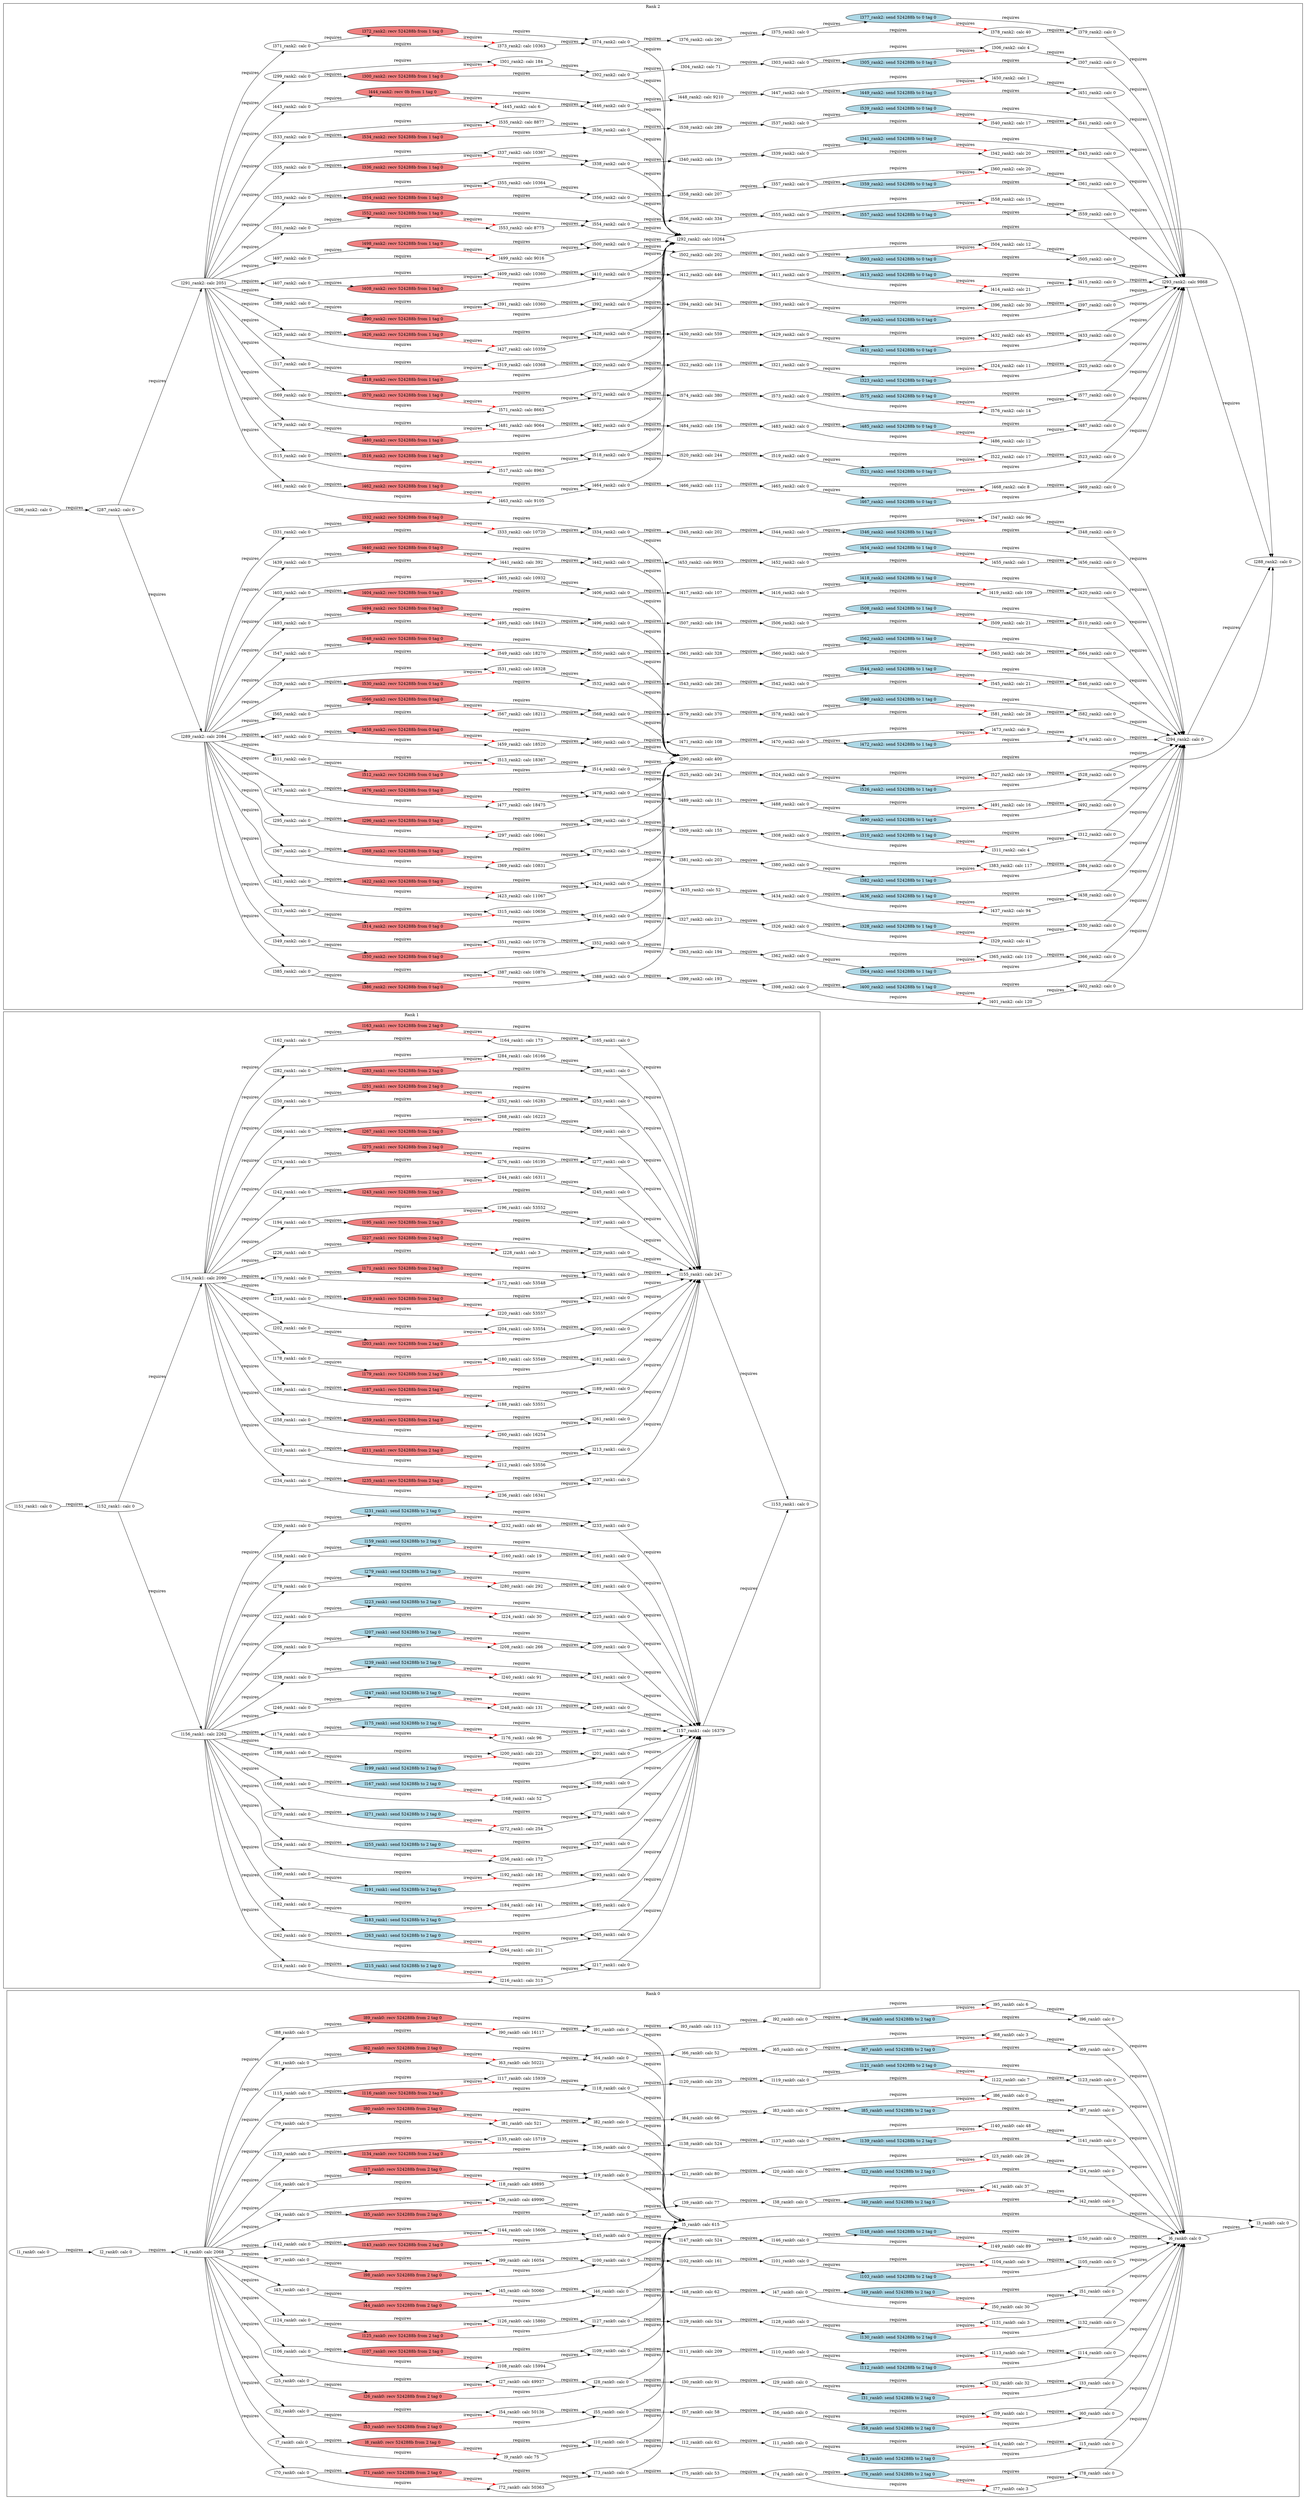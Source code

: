digraph G {
    rankdir=LR;
    subgraph "cluster_rank_0" {
        label = "Rank 0";
        "l11_rank0: calc 0" [style=filled, fillcolor="white"];
        "l34_rank0: calc 0" [style=filled, fillcolor="white"];
        "l50_rank0: calc 30" [style=filled, fillcolor="white"];
        "l142_rank0: calc 0" [style=filled, fillcolor="white"];
        "l23_rank0: calc 28" [style=filled, fillcolor="white"];
        "l32_rank0: calc 32" [style=filled, fillcolor="white"];
        "l116_rank0: recv 524288b from 2 tag 0" [style=filled, fillcolor="lightcoral"];
        "l131_rank0: calc 3" [style=filled, fillcolor="white"];
        "l140_rank0: calc 48" [style=filled, fillcolor="white"];
        "l9_rank0: calc 75" [style=filled, fillcolor="white"];
        "l2_rank0: calc 0" [style=filled, fillcolor="white"];
        "l4_rank0: calc 2068" [style=filled, fillcolor="white"];
        "l143_rank0: recv 524288b from 2 tag 0" [style=filled, fillcolor="lightcoral"];
        "l17_rank0: recv 524288b from 2 tag 0" [style=filled, fillcolor="lightcoral"];
        "l24_rank0: calc 0" [style=filled, fillcolor="white"];
        "l55_rank0: calc 0" [style=filled, fillcolor="white"];
        "l101_rank0: calc 0" [style=filled, fillcolor="white"];
        "l6_rank0: calc 0" [style=filled, fillcolor="white"];
        "l52_rank0: calc 0" [style=filled, fillcolor="white"];
        "l110_rank0: calc 0" [style=filled, fillcolor="white"];
        "l18_rank0: calc 49895" [style=filled, fillcolor="white"];
        "l102_rank0: calc 161" [style=filled, fillcolor="white"];
        "l57_rank0: calc 58" [style=filled, fillcolor="white"];
        "l74_rank0: calc 0" [style=filled, fillcolor="white"];
        "l146_rank0: calc 0" [style=filled, fillcolor="white"];
        "l132_rank0: calc 0" [style=filled, fillcolor="white"];
        "l10_rank0: calc 0" [style=filled, fillcolor="white"];
        "l86_rank0: calc 0" [style=filled, fillcolor="white"];
        "l42_rank0: calc 0" [style=filled, fillcolor="white"];
        "l97_rank0: calc 0" [style=filled, fillcolor="white"];
        "l46_rank0: calc 0" [style=filled, fillcolor="white"];
        "l35_rank0: recv 524288b from 2 tag 0" [style=filled, fillcolor="lightcoral"];
        "l111_rank0: calc 209" [style=filled, fillcolor="white"];
        "l118_rank0: calc 0" [style=filled, fillcolor="white"];
        "l100_rank0: calc 0" [style=filled, fillcolor="white"];
        "l49_rank0: send 524288b to 2 tag 0" [style=filled, fillcolor="lightblue"];
        "l51_rank0: calc 0" [style=filled, fillcolor="white"];
        "l124_rank0: calc 0" [style=filled, fillcolor="white"];
        "l70_rank0: calc 0" [style=filled, fillcolor="white"];
        "l103_rank0: send 524288b to 2 tag 0" [style=filled, fillcolor="lightblue"];
        "l125_rank0: recv 524288b from 2 tag 0" [style=filled, fillcolor="lightcoral"];
        "l7_rank0: calc 0" [style=filled, fillcolor="white"];
        "l25_rank0: calc 0" [style=filled, fillcolor="white"];
        "l53_rank0: recv 524288b from 2 tag 0" [style=filled, fillcolor="lightcoral"];
        "l72_rank0: calc 50363" [style=filled, fillcolor="white"];
        "l40_rank0: send 524288b to 2 tag 0" [style=filled, fillcolor="lightblue"];
        "l127_rank0: calc 0" [style=filled, fillcolor="white"];
        "l130_rank0: send 524288b to 2 tag 0" [style=filled, fillcolor="lightblue"];
        "l38_rank0: calc 0" [style=filled, fillcolor="white"];
        "l106_rank0: calc 0" [style=filled, fillcolor="white"];
        "l37_rank0: calc 0" [style=filled, fillcolor="white"];
        "l91_rank0: calc 0" [style=filled, fillcolor="white"];
        "l145_rank0: calc 0" [style=filled, fillcolor="white"];
        "l150_rank0: calc 0" [style=filled, fillcolor="white"];
        "l22_rank0: send 524288b to 2 tag 0" [style=filled, fillcolor="lightblue"];
        "l109_rank0: calc 0" [style=filled, fillcolor="white"];
        "l141_rank0: calc 0" [style=filled, fillcolor="white"];
        "l31_rank0: send 524288b to 2 tag 0" [style=filled, fillcolor="lightblue"];
        "l114_rank0: calc 0" [style=filled, fillcolor="white"];
        "l8_rank0: recv 524288b from 2 tag 0" [style=filled, fillcolor="lightcoral"];
        "l119_rank0: calc 0" [style=filled, fillcolor="white"];
        "l93_rank0: calc 113" [style=filled, fillcolor="white"];
        "l117_rank0: calc 15939" [style=filled, fillcolor="white"];
        "l13_rank0: send 524288b to 2 tag 0" [style=filled, fillcolor="lightblue"];
        "l44_rank0: recv 524288b from 2 tag 0" [style=filled, fillcolor="lightcoral"];
        "l95_rank0: calc 6" [style=filled, fillcolor="white"];
        "l137_rank0: calc 0" [style=filled, fillcolor="white"];
        "l43_rank0: calc 0" [style=filled, fillcolor="white"];
        "l58_rank0: send 524288b to 2 tag 0" [style=filled, fillcolor="lightblue"];
        "l59_rank0: calc 1" [style=filled, fillcolor="white"];
        "l76_rank0: send 524288b to 2 tag 0" [style=filled, fillcolor="lightblue"];
        "l29_rank0: calc 0" [style=filled, fillcolor="white"];
        "l149_rank0: calc 89" [style=filled, fillcolor="white"];
        "l147_rank0: calc 524" [style=filled, fillcolor="white"];
        "l138_rank0: calc 524" [style=filled, fillcolor="white"];
        "l98_rank0: recv 524288b from 2 tag 0" [style=filled, fillcolor="lightcoral"];
        "l14_rank0: calc 7" [style=filled, fillcolor="white"];
        "l60_rank0: calc 0" [style=filled, fillcolor="white"];
        "l112_rank0: send 524288b to 2 tag 0" [style=filled, fillcolor="lightblue"];
        "l78_rank0: calc 0" [style=filled, fillcolor="white"];
        "l121_rank0: send 524288b to 2 tag 0" [style=filled, fillcolor="lightblue"];
        "l144_rank0: calc 15606" [style=filled, fillcolor="white"];
        "l39_rank0: calc 77" [style=filled, fillcolor="white"];
        "l54_rank0: calc 50136" [style=filled, fillcolor="white"];
        "l104_rank0: calc 9" [style=filled, fillcolor="white"];
        "l77_rank0: calc 3" [style=filled, fillcolor="white"];
        "l75_rank0: calc 53" [style=filled, fillcolor="white"];
        "l16_rank0: calc 0" [style=filled, fillcolor="white"];
        "l30_rank0: calc 91" [style=filled, fillcolor="white"];
        "l129_rank0: calc 524" [style=filled, fillcolor="white"];
        "l84_rank0: calc 66" [style=filled, fillcolor="white"];
        "l83_rank0: calc 0" [style=filled, fillcolor="white"];
        "l3_rank0: calc 0" [style=filled, fillcolor="white"];
        "l68_rank0: calc 3" [style=filled, fillcolor="white"];
        "l126_rank0: calc 15860" [style=filled, fillcolor="white"];
        "l105_rank0: calc 0" [style=filled, fillcolor="white"];
        "l19_rank0: calc 0" [style=filled, fillcolor="white"];
        "l47_rank0: calc 0" [style=filled, fillcolor="white"];
        "l122_rank0: calc 7" [style=filled, fillcolor="white"];
        "l96_rank0: calc 0" [style=filled, fillcolor="white"];
        "l90_rank0: calc 16117" [style=filled, fillcolor="white"];
        "l133_rank0: calc 0" [style=filled, fillcolor="white"];
        "l128_rank0: calc 0" [style=filled, fillcolor="white"];
        "l94_rank0: send 524288b to 2 tag 0" [style=filled, fillcolor="lightblue"];
        "l26_rank0: recv 524288b from 2 tag 0" [style=filled, fillcolor="lightcoral"];
        "l85_rank0: send 524288b to 2 tag 0" [style=filled, fillcolor="lightblue"];
        "l87_rank0: calc 0" [style=filled, fillcolor="white"];
        "l81_rank0: calc 521" [style=filled, fillcolor="white"];
        "l99_rank0: calc 16054" [style=filled, fillcolor="white"];
        "l5_rank0: calc 615" [style=filled, fillcolor="white"];
        "l73_rank0: calc 0" [style=filled, fillcolor="white"];
        "l108_rank0: calc 15994" [style=filled, fillcolor="white"];
        "l136_rank0: calc 0" [style=filled, fillcolor="white"];
        "l21_rank0: calc 80" [style=filled, fillcolor="white"];
        "l45_rank0: calc 50060" [style=filled, fillcolor="white"];
        "l79_rank0: calc 0" [style=filled, fillcolor="white"];
        "l69_rank0: calc 0" [style=filled, fillcolor="white"];
        "l113_rank0: calc 7" [style=filled, fillcolor="white"];
        "l20_rank0: calc 0" [style=filled, fillcolor="white"];
        "l41_rank0: calc 37" [style=filled, fillcolor="white"];
        "l65_rank0: calc 0" [style=filled, fillcolor="white"];
        "l56_rank0: calc 0" [style=filled, fillcolor="white"];
        "l115_rank0: calc 0" [style=filled, fillcolor="white"];
        "l139_rank0: send 524288b to 2 tag 0" [style=filled, fillcolor="lightblue"];
        "l28_rank0: calc 0" [style=filled, fillcolor="white"];
        "l63_rank0: calc 50221" [style=filled, fillcolor="white"];
        "l33_rank0: calc 0" [style=filled, fillcolor="white"];
        "l64_rank0: calc 0" [style=filled, fillcolor="white"];
        "l80_rank0: recv 524288b from 2 tag 0" [style=filled, fillcolor="lightcoral"];
        "l120_rank0: calc 255" [style=filled, fillcolor="white"];
        "l123_rank0: calc 0" [style=filled, fillcolor="white"];
        "l61_rank0: calc 0" [style=filled, fillcolor="white"];
        "l71_rank0: recv 524288b from 2 tag 0" [style=filled, fillcolor="lightcoral"];
        "l89_rank0: recv 524288b from 2 tag 0" [style=filled, fillcolor="lightcoral"];
        "l92_rank0: calc 0" [style=filled, fillcolor="white"];
        "l15_rank0: calc 0" [style=filled, fillcolor="white"];
        "l148_rank0: send 524288b to 2 tag 0" [style=filled, fillcolor="lightblue"];
        "l62_rank0: recv 524288b from 2 tag 0" [style=filled, fillcolor="lightcoral"];
        "l67_rank0: send 524288b to 2 tag 0" [style=filled, fillcolor="lightblue"];
        "l107_rank0: recv 524288b from 2 tag 0" [style=filled, fillcolor="lightcoral"];
        "l82_rank0: calc 0" [style=filled, fillcolor="white"];
        "l27_rank0: calc 49937" [style=filled, fillcolor="white"];
        "l88_rank0: calc 0" [style=filled, fillcolor="white"];
        "l36_rank0: calc 49990" [style=filled, fillcolor="white"];
        "l1_rank0: calc 0" [style=filled, fillcolor="white"];
        "l48_rank0: calc 62" [style=filled, fillcolor="white"];
        "l134_rank0: recv 524288b from 2 tag 0" [style=filled, fillcolor="lightcoral"];
        "l66_rank0: calc 52" [style=filled, fillcolor="white"];
        "l135_rank0: calc 15719" [style=filled, fillcolor="white"];
        "l12_rank0: calc 62" [style=filled, fillcolor="white"];
        "l1_rank0: calc 0" -> "l2_rank0: calc 0" [label="requires", color="black"];
        "l2_rank0: calc 0" -> "l4_rank0: calc 2068" [label="requires", color="black"];
        "l5_rank0: calc 615" -> "l3_rank0: calc 0" [label="requires", color="black"];
        "l6_rank0: calc 0" -> "l3_rank0: calc 0" [label="requires", color="black"];
        "l4_rank0: calc 2068" -> "l7_rank0: calc 0" [label="requires", color="black"];
        "l7_rank0: calc 0" -> "l8_rank0: recv 524288b from 2 tag 0" [label="requires", color="black"];
        "l7_rank0: calc 0" -> "l9_rank0: calc 75" [label="requires", color="black"];
        "l8_rank0: recv 524288b from 2 tag 0" -> "l9_rank0: calc 75" [label="irequires", color="red"];
        "l9_rank0: calc 75" -> "l10_rank0: calc 0" [label="requires", color="black"];
        "l8_rank0: recv 524288b from 2 tag 0" -> "l10_rank0: calc 0" [label="requires", color="black"];
        "l10_rank0: calc 0" -> "l5_rank0: calc 615" [label="requires", color="black"];
        "l10_rank0: calc 0" -> "l12_rank0: calc 62" [label="requires", color="black"];
        "l12_rank0: calc 62" -> "l11_rank0: calc 0" [label="requires", color="black"];
        "l11_rank0: calc 0" -> "l13_rank0: send 524288b to 2 tag 0" [label="requires", color="black"];
        "l11_rank0: calc 0" -> "l14_rank0: calc 7" [label="requires", color="black"];
        "l13_rank0: send 524288b to 2 tag 0" -> "l14_rank0: calc 7" [label="irequires", color="red"];
        "l14_rank0: calc 7" -> "l15_rank0: calc 0" [label="requires", color="black"];
        "l13_rank0: send 524288b to 2 tag 0" -> "l15_rank0: calc 0" [label="requires", color="black"];
        "l15_rank0: calc 0" -> "l6_rank0: calc 0" [label="requires", color="black"];
        "l4_rank0: calc 2068" -> "l16_rank0: calc 0" [label="requires", color="black"];
        "l16_rank0: calc 0" -> "l17_rank0: recv 524288b from 2 tag 0" [label="requires", color="black"];
        "l16_rank0: calc 0" -> "l18_rank0: calc 49895" [label="requires", color="black"];
        "l17_rank0: recv 524288b from 2 tag 0" -> "l18_rank0: calc 49895" [label="irequires", color="red"];
        "l18_rank0: calc 49895" -> "l19_rank0: calc 0" [label="requires", color="black"];
        "l17_rank0: recv 524288b from 2 tag 0" -> "l19_rank0: calc 0" [label="requires", color="black"];
        "l19_rank0: calc 0" -> "l5_rank0: calc 615" [label="requires", color="black"];
        "l19_rank0: calc 0" -> "l21_rank0: calc 80" [label="requires", color="black"];
        "l21_rank0: calc 80" -> "l20_rank0: calc 0" [label="requires", color="black"];
        "l20_rank0: calc 0" -> "l22_rank0: send 524288b to 2 tag 0" [label="requires", color="black"];
        "l20_rank0: calc 0" -> "l23_rank0: calc 28" [label="requires", color="black"];
        "l22_rank0: send 524288b to 2 tag 0" -> "l23_rank0: calc 28" [label="irequires", color="red"];
        "l23_rank0: calc 28" -> "l24_rank0: calc 0" [label="requires", color="black"];
        "l22_rank0: send 524288b to 2 tag 0" -> "l24_rank0: calc 0" [label="requires", color="black"];
        "l24_rank0: calc 0" -> "l6_rank0: calc 0" [label="requires", color="black"];
        "l4_rank0: calc 2068" -> "l25_rank0: calc 0" [label="requires", color="black"];
        "l25_rank0: calc 0" -> "l26_rank0: recv 524288b from 2 tag 0" [label="requires", color="black"];
        "l25_rank0: calc 0" -> "l27_rank0: calc 49937" [label="requires", color="black"];
        "l26_rank0: recv 524288b from 2 tag 0" -> "l27_rank0: calc 49937" [label="irequires", color="red"];
        "l27_rank0: calc 49937" -> "l28_rank0: calc 0" [label="requires", color="black"];
        "l26_rank0: recv 524288b from 2 tag 0" -> "l28_rank0: calc 0" [label="requires", color="black"];
        "l28_rank0: calc 0" -> "l5_rank0: calc 615" [label="requires", color="black"];
        "l28_rank0: calc 0" -> "l30_rank0: calc 91" [label="requires", color="black"];
        "l30_rank0: calc 91" -> "l29_rank0: calc 0" [label="requires", color="black"];
        "l29_rank0: calc 0" -> "l31_rank0: send 524288b to 2 tag 0" [label="requires", color="black"];
        "l29_rank0: calc 0" -> "l32_rank0: calc 32" [label="requires", color="black"];
        "l31_rank0: send 524288b to 2 tag 0" -> "l32_rank0: calc 32" [label="irequires", color="red"];
        "l32_rank0: calc 32" -> "l33_rank0: calc 0" [label="requires", color="black"];
        "l31_rank0: send 524288b to 2 tag 0" -> "l33_rank0: calc 0" [label="requires", color="black"];
        "l33_rank0: calc 0" -> "l6_rank0: calc 0" [label="requires", color="black"];
        "l4_rank0: calc 2068" -> "l34_rank0: calc 0" [label="requires", color="black"];
        "l34_rank0: calc 0" -> "l35_rank0: recv 524288b from 2 tag 0" [label="requires", color="black"];
        "l34_rank0: calc 0" -> "l36_rank0: calc 49990" [label="requires", color="black"];
        "l35_rank0: recv 524288b from 2 tag 0" -> "l36_rank0: calc 49990" [label="irequires", color="red"];
        "l36_rank0: calc 49990" -> "l37_rank0: calc 0" [label="requires", color="black"];
        "l35_rank0: recv 524288b from 2 tag 0" -> "l37_rank0: calc 0" [label="requires", color="black"];
        "l37_rank0: calc 0" -> "l5_rank0: calc 615" [label="requires", color="black"];
        "l37_rank0: calc 0" -> "l39_rank0: calc 77" [label="requires", color="black"];
        "l39_rank0: calc 77" -> "l38_rank0: calc 0" [label="requires", color="black"];
        "l38_rank0: calc 0" -> "l40_rank0: send 524288b to 2 tag 0" [label="requires", color="black"];
        "l38_rank0: calc 0" -> "l41_rank0: calc 37" [label="requires", color="black"];
        "l40_rank0: send 524288b to 2 tag 0" -> "l41_rank0: calc 37" [label="irequires", color="red"];
        "l41_rank0: calc 37" -> "l42_rank0: calc 0" [label="requires", color="black"];
        "l40_rank0: send 524288b to 2 tag 0" -> "l42_rank0: calc 0" [label="requires", color="black"];
        "l42_rank0: calc 0" -> "l6_rank0: calc 0" [label="requires", color="black"];
        "l4_rank0: calc 2068" -> "l43_rank0: calc 0" [label="requires", color="black"];
        "l43_rank0: calc 0" -> "l44_rank0: recv 524288b from 2 tag 0" [label="requires", color="black"];
        "l43_rank0: calc 0" -> "l45_rank0: calc 50060" [label="requires", color="black"];
        "l44_rank0: recv 524288b from 2 tag 0" -> "l45_rank0: calc 50060" [label="irequires", color="red"];
        "l45_rank0: calc 50060" -> "l46_rank0: calc 0" [label="requires", color="black"];
        "l44_rank0: recv 524288b from 2 tag 0" -> "l46_rank0: calc 0" [label="requires", color="black"];
        "l46_rank0: calc 0" -> "l5_rank0: calc 615" [label="requires", color="black"];
        "l46_rank0: calc 0" -> "l48_rank0: calc 62" [label="requires", color="black"];
        "l48_rank0: calc 62" -> "l47_rank0: calc 0" [label="requires", color="black"];
        "l47_rank0: calc 0" -> "l49_rank0: send 524288b to 2 tag 0" [label="requires", color="black"];
        "l47_rank0: calc 0" -> "l50_rank0: calc 30" [label="requires", color="black"];
        "l49_rank0: send 524288b to 2 tag 0" -> "l50_rank0: calc 30" [label="irequires", color="red"];
        "l50_rank0: calc 30" -> "l51_rank0: calc 0" [label="requires", color="black"];
        "l49_rank0: send 524288b to 2 tag 0" -> "l51_rank0: calc 0" [label="requires", color="black"];
        "l51_rank0: calc 0" -> "l6_rank0: calc 0" [label="requires", color="black"];
        "l4_rank0: calc 2068" -> "l52_rank0: calc 0" [label="requires", color="black"];
        "l52_rank0: calc 0" -> "l53_rank0: recv 524288b from 2 tag 0" [label="requires", color="black"];
        "l52_rank0: calc 0" -> "l54_rank0: calc 50136" [label="requires", color="black"];
        "l53_rank0: recv 524288b from 2 tag 0" -> "l54_rank0: calc 50136" [label="irequires", color="red"];
        "l54_rank0: calc 50136" -> "l55_rank0: calc 0" [label="requires", color="black"];
        "l53_rank0: recv 524288b from 2 tag 0" -> "l55_rank0: calc 0" [label="requires", color="black"];
        "l55_rank0: calc 0" -> "l5_rank0: calc 615" [label="requires", color="black"];
        "l55_rank0: calc 0" -> "l57_rank0: calc 58" [label="requires", color="black"];
        "l57_rank0: calc 58" -> "l56_rank0: calc 0" [label="requires", color="black"];
        "l56_rank0: calc 0" -> "l58_rank0: send 524288b to 2 tag 0" [label="requires", color="black"];
        "l56_rank0: calc 0" -> "l59_rank0: calc 1" [label="requires", color="black"];
        "l58_rank0: send 524288b to 2 tag 0" -> "l59_rank0: calc 1" [label="irequires", color="red"];
        "l59_rank0: calc 1" -> "l60_rank0: calc 0" [label="requires", color="black"];
        "l58_rank0: send 524288b to 2 tag 0" -> "l60_rank0: calc 0" [label="requires", color="black"];
        "l60_rank0: calc 0" -> "l6_rank0: calc 0" [label="requires", color="black"];
        "l4_rank0: calc 2068" -> "l61_rank0: calc 0" [label="requires", color="black"];
        "l61_rank0: calc 0" -> "l62_rank0: recv 524288b from 2 tag 0" [label="requires", color="black"];
        "l61_rank0: calc 0" -> "l63_rank0: calc 50221" [label="requires", color="black"];
        "l62_rank0: recv 524288b from 2 tag 0" -> "l63_rank0: calc 50221" [label="irequires", color="red"];
        "l63_rank0: calc 50221" -> "l64_rank0: calc 0" [label="requires", color="black"];
        "l62_rank0: recv 524288b from 2 tag 0" -> "l64_rank0: calc 0" [label="requires", color="black"];
        "l64_rank0: calc 0" -> "l5_rank0: calc 615" [label="requires", color="black"];
        "l64_rank0: calc 0" -> "l66_rank0: calc 52" [label="requires", color="black"];
        "l66_rank0: calc 52" -> "l65_rank0: calc 0" [label="requires", color="black"];
        "l65_rank0: calc 0" -> "l67_rank0: send 524288b to 2 tag 0" [label="requires", color="black"];
        "l65_rank0: calc 0" -> "l68_rank0: calc 3" [label="requires", color="black"];
        "l67_rank0: send 524288b to 2 tag 0" -> "l68_rank0: calc 3" [label="irequires", color="red"];
        "l68_rank0: calc 3" -> "l69_rank0: calc 0" [label="requires", color="black"];
        "l67_rank0: send 524288b to 2 tag 0" -> "l69_rank0: calc 0" [label="requires", color="black"];
        "l69_rank0: calc 0" -> "l6_rank0: calc 0" [label="requires", color="black"];
        "l4_rank0: calc 2068" -> "l70_rank0: calc 0" [label="requires", color="black"];
        "l70_rank0: calc 0" -> "l71_rank0: recv 524288b from 2 tag 0" [label="requires", color="black"];
        "l70_rank0: calc 0" -> "l72_rank0: calc 50363" [label="requires", color="black"];
        "l71_rank0: recv 524288b from 2 tag 0" -> "l72_rank0: calc 50363" [label="irequires", color="red"];
        "l72_rank0: calc 50363" -> "l73_rank0: calc 0" [label="requires", color="black"];
        "l71_rank0: recv 524288b from 2 tag 0" -> "l73_rank0: calc 0" [label="requires", color="black"];
        "l73_rank0: calc 0" -> "l5_rank0: calc 615" [label="requires", color="black"];
        "l73_rank0: calc 0" -> "l75_rank0: calc 53" [label="requires", color="black"];
        "l75_rank0: calc 53" -> "l74_rank0: calc 0" [label="requires", color="black"];
        "l74_rank0: calc 0" -> "l76_rank0: send 524288b to 2 tag 0" [label="requires", color="black"];
        "l74_rank0: calc 0" -> "l77_rank0: calc 3" [label="requires", color="black"];
        "l76_rank0: send 524288b to 2 tag 0" -> "l77_rank0: calc 3" [label="irequires", color="red"];
        "l77_rank0: calc 3" -> "l78_rank0: calc 0" [label="requires", color="black"];
        "l76_rank0: send 524288b to 2 tag 0" -> "l78_rank0: calc 0" [label="requires", color="black"];
        "l78_rank0: calc 0" -> "l6_rank0: calc 0" [label="requires", color="black"];
        "l4_rank0: calc 2068" -> "l79_rank0: calc 0" [label="requires", color="black"];
        "l79_rank0: calc 0" -> "l80_rank0: recv 524288b from 2 tag 0" [label="requires", color="black"];
        "l79_rank0: calc 0" -> "l81_rank0: calc 521" [label="requires", color="black"];
        "l80_rank0: recv 524288b from 2 tag 0" -> "l81_rank0: calc 521" [label="irequires", color="red"];
        "l81_rank0: calc 521" -> "l82_rank0: calc 0" [label="requires", color="black"];
        "l80_rank0: recv 524288b from 2 tag 0" -> "l82_rank0: calc 0" [label="requires", color="black"];
        "l82_rank0: calc 0" -> "l5_rank0: calc 615" [label="requires", color="black"];
        "l82_rank0: calc 0" -> "l84_rank0: calc 66" [label="requires", color="black"];
        "l84_rank0: calc 66" -> "l83_rank0: calc 0" [label="requires", color="black"];
        "l83_rank0: calc 0" -> "l85_rank0: send 524288b to 2 tag 0" [label="requires", color="black"];
        "l83_rank0: calc 0" -> "l86_rank0: calc 0" [label="requires", color="black"];
        "l85_rank0: send 524288b to 2 tag 0" -> "l86_rank0: calc 0" [label="irequires", color="red"];
        "l86_rank0: calc 0" -> "l87_rank0: calc 0" [label="requires", color="black"];
        "l85_rank0: send 524288b to 2 tag 0" -> "l87_rank0: calc 0" [label="requires", color="black"];
        "l87_rank0: calc 0" -> "l6_rank0: calc 0" [label="requires", color="black"];
        "l4_rank0: calc 2068" -> "l88_rank0: calc 0" [label="requires", color="black"];
        "l88_rank0: calc 0" -> "l89_rank0: recv 524288b from 2 tag 0" [label="requires", color="black"];
        "l88_rank0: calc 0" -> "l90_rank0: calc 16117" [label="requires", color="black"];
        "l89_rank0: recv 524288b from 2 tag 0" -> "l90_rank0: calc 16117" [label="irequires", color="red"];
        "l90_rank0: calc 16117" -> "l91_rank0: calc 0" [label="requires", color="black"];
        "l89_rank0: recv 524288b from 2 tag 0" -> "l91_rank0: calc 0" [label="requires", color="black"];
        "l91_rank0: calc 0" -> "l5_rank0: calc 615" [label="requires", color="black"];
        "l91_rank0: calc 0" -> "l93_rank0: calc 113" [label="requires", color="black"];
        "l93_rank0: calc 113" -> "l92_rank0: calc 0" [label="requires", color="black"];
        "l92_rank0: calc 0" -> "l94_rank0: send 524288b to 2 tag 0" [label="requires", color="black"];
        "l92_rank0: calc 0" -> "l95_rank0: calc 6" [label="requires", color="black"];
        "l94_rank0: send 524288b to 2 tag 0" -> "l95_rank0: calc 6" [label="irequires", color="red"];
        "l95_rank0: calc 6" -> "l96_rank0: calc 0" [label="requires", color="black"];
        "l94_rank0: send 524288b to 2 tag 0" -> "l96_rank0: calc 0" [label="requires", color="black"];
        "l96_rank0: calc 0" -> "l6_rank0: calc 0" [label="requires", color="black"];
        "l4_rank0: calc 2068" -> "l97_rank0: calc 0" [label="requires", color="black"];
        "l97_rank0: calc 0" -> "l98_rank0: recv 524288b from 2 tag 0" [label="requires", color="black"];
        "l97_rank0: calc 0" -> "l99_rank0: calc 16054" [label="requires", color="black"];
        "l98_rank0: recv 524288b from 2 tag 0" -> "l99_rank0: calc 16054" [label="irequires", color="red"];
        "l99_rank0: calc 16054" -> "l100_rank0: calc 0" [label="requires", color="black"];
        "l98_rank0: recv 524288b from 2 tag 0" -> "l100_rank0: calc 0" [label="requires", color="black"];
        "l100_rank0: calc 0" -> "l5_rank0: calc 615" [label="requires", color="black"];
        "l100_rank0: calc 0" -> "l102_rank0: calc 161" [label="requires", color="black"];
        "l102_rank0: calc 161" -> "l101_rank0: calc 0" [label="requires", color="black"];
        "l101_rank0: calc 0" -> "l103_rank0: send 524288b to 2 tag 0" [label="requires", color="black"];
        "l101_rank0: calc 0" -> "l104_rank0: calc 9" [label="requires", color="black"];
        "l103_rank0: send 524288b to 2 tag 0" -> "l104_rank0: calc 9" [label="irequires", color="red"];
        "l104_rank0: calc 9" -> "l105_rank0: calc 0" [label="requires", color="black"];
        "l103_rank0: send 524288b to 2 tag 0" -> "l105_rank0: calc 0" [label="requires", color="black"];
        "l105_rank0: calc 0" -> "l6_rank0: calc 0" [label="requires", color="black"];
        "l4_rank0: calc 2068" -> "l106_rank0: calc 0" [label="requires", color="black"];
        "l106_rank0: calc 0" -> "l107_rank0: recv 524288b from 2 tag 0" [label="requires", color="black"];
        "l106_rank0: calc 0" -> "l108_rank0: calc 15994" [label="requires", color="black"];
        "l107_rank0: recv 524288b from 2 tag 0" -> "l108_rank0: calc 15994" [label="irequires", color="red"];
        "l108_rank0: calc 15994" -> "l109_rank0: calc 0" [label="requires", color="black"];
        "l107_rank0: recv 524288b from 2 tag 0" -> "l109_rank0: calc 0" [label="requires", color="black"];
        "l109_rank0: calc 0" -> "l5_rank0: calc 615" [label="requires", color="black"];
        "l109_rank0: calc 0" -> "l111_rank0: calc 209" [label="requires", color="black"];
        "l111_rank0: calc 209" -> "l110_rank0: calc 0" [label="requires", color="black"];
        "l110_rank0: calc 0" -> "l112_rank0: send 524288b to 2 tag 0" [label="requires", color="black"];
        "l110_rank0: calc 0" -> "l113_rank0: calc 7" [label="requires", color="black"];
        "l112_rank0: send 524288b to 2 tag 0" -> "l113_rank0: calc 7" [label="irequires", color="red"];
        "l113_rank0: calc 7" -> "l114_rank0: calc 0" [label="requires", color="black"];
        "l112_rank0: send 524288b to 2 tag 0" -> "l114_rank0: calc 0" [label="requires", color="black"];
        "l114_rank0: calc 0" -> "l6_rank0: calc 0" [label="requires", color="black"];
        "l4_rank0: calc 2068" -> "l115_rank0: calc 0" [label="requires", color="black"];
        "l115_rank0: calc 0" -> "l116_rank0: recv 524288b from 2 tag 0" [label="requires", color="black"];
        "l115_rank0: calc 0" -> "l117_rank0: calc 15939" [label="requires", color="black"];
        "l116_rank0: recv 524288b from 2 tag 0" -> "l117_rank0: calc 15939" [label="irequires", color="red"];
        "l117_rank0: calc 15939" -> "l118_rank0: calc 0" [label="requires", color="black"];
        "l116_rank0: recv 524288b from 2 tag 0" -> "l118_rank0: calc 0" [label="requires", color="black"];
        "l118_rank0: calc 0" -> "l5_rank0: calc 615" [label="requires", color="black"];
        "l118_rank0: calc 0" -> "l120_rank0: calc 255" [label="requires", color="black"];
        "l120_rank0: calc 255" -> "l119_rank0: calc 0" [label="requires", color="black"];
        "l119_rank0: calc 0" -> "l121_rank0: send 524288b to 2 tag 0" [label="requires", color="black"];
        "l119_rank0: calc 0" -> "l122_rank0: calc 7" [label="requires", color="black"];
        "l121_rank0: send 524288b to 2 tag 0" -> "l122_rank0: calc 7" [label="irequires", color="red"];
        "l122_rank0: calc 7" -> "l123_rank0: calc 0" [label="requires", color="black"];
        "l121_rank0: send 524288b to 2 tag 0" -> "l123_rank0: calc 0" [label="requires", color="black"];
        "l123_rank0: calc 0" -> "l6_rank0: calc 0" [label="requires", color="black"];
        "l4_rank0: calc 2068" -> "l124_rank0: calc 0" [label="requires", color="black"];
        "l124_rank0: calc 0" -> "l125_rank0: recv 524288b from 2 tag 0" [label="requires", color="black"];
        "l124_rank0: calc 0" -> "l126_rank0: calc 15860" [label="requires", color="black"];
        "l125_rank0: recv 524288b from 2 tag 0" -> "l126_rank0: calc 15860" [label="irequires", color="red"];
        "l126_rank0: calc 15860" -> "l127_rank0: calc 0" [label="requires", color="black"];
        "l125_rank0: recv 524288b from 2 tag 0" -> "l127_rank0: calc 0" [label="requires", color="black"];
        "l127_rank0: calc 0" -> "l5_rank0: calc 615" [label="requires", color="black"];
        "l127_rank0: calc 0" -> "l129_rank0: calc 524" [label="requires", color="black"];
        "l129_rank0: calc 524" -> "l128_rank0: calc 0" [label="requires", color="black"];
        "l128_rank0: calc 0" -> "l130_rank0: send 524288b to 2 tag 0" [label="requires", color="black"];
        "l128_rank0: calc 0" -> "l131_rank0: calc 3" [label="requires", color="black"];
        "l130_rank0: send 524288b to 2 tag 0" -> "l131_rank0: calc 3" [label="irequires", color="red"];
        "l131_rank0: calc 3" -> "l132_rank0: calc 0" [label="requires", color="black"];
        "l130_rank0: send 524288b to 2 tag 0" -> "l132_rank0: calc 0" [label="requires", color="black"];
        "l132_rank0: calc 0" -> "l6_rank0: calc 0" [label="requires", color="black"];
        "l4_rank0: calc 2068" -> "l133_rank0: calc 0" [label="requires", color="black"];
        "l133_rank0: calc 0" -> "l134_rank0: recv 524288b from 2 tag 0" [label="requires", color="black"];
        "l133_rank0: calc 0" -> "l135_rank0: calc 15719" [label="requires", color="black"];
        "l134_rank0: recv 524288b from 2 tag 0" -> "l135_rank0: calc 15719" [label="irequires", color="red"];
        "l135_rank0: calc 15719" -> "l136_rank0: calc 0" [label="requires", color="black"];
        "l134_rank0: recv 524288b from 2 tag 0" -> "l136_rank0: calc 0" [label="requires", color="black"];
        "l136_rank0: calc 0" -> "l5_rank0: calc 615" [label="requires", color="black"];
        "l136_rank0: calc 0" -> "l138_rank0: calc 524" [label="requires", color="black"];
        "l138_rank0: calc 524" -> "l137_rank0: calc 0" [label="requires", color="black"];
        "l137_rank0: calc 0" -> "l139_rank0: send 524288b to 2 tag 0" [label="requires", color="black"];
        "l137_rank0: calc 0" -> "l140_rank0: calc 48" [label="requires", color="black"];
        "l139_rank0: send 524288b to 2 tag 0" -> "l140_rank0: calc 48" [label="irequires", color="red"];
        "l140_rank0: calc 48" -> "l141_rank0: calc 0" [label="requires", color="black"];
        "l139_rank0: send 524288b to 2 tag 0" -> "l141_rank0: calc 0" [label="requires", color="black"];
        "l141_rank0: calc 0" -> "l6_rank0: calc 0" [label="requires", color="black"];
        "l4_rank0: calc 2068" -> "l142_rank0: calc 0" [label="requires", color="black"];
        "l142_rank0: calc 0" -> "l143_rank0: recv 524288b from 2 tag 0" [label="requires", color="black"];
        "l142_rank0: calc 0" -> "l144_rank0: calc 15606" [label="requires", color="black"];
        "l143_rank0: recv 524288b from 2 tag 0" -> "l144_rank0: calc 15606" [label="irequires", color="red"];
        "l144_rank0: calc 15606" -> "l145_rank0: calc 0" [label="requires", color="black"];
        "l143_rank0: recv 524288b from 2 tag 0" -> "l145_rank0: calc 0" [label="requires", color="black"];
        "l145_rank0: calc 0" -> "l5_rank0: calc 615" [label="requires", color="black"];
        "l145_rank0: calc 0" -> "l147_rank0: calc 524" [label="requires", color="black"];
        "l147_rank0: calc 524" -> "l146_rank0: calc 0" [label="requires", color="black"];
        "l146_rank0: calc 0" -> "l148_rank0: send 524288b to 2 tag 0" [label="requires", color="black"];
        "l146_rank0: calc 0" -> "l149_rank0: calc 89" [label="requires", color="black"];
        "l148_rank0: send 524288b to 2 tag 0" -> "l149_rank0: calc 89" [label="irequires", color="red"];
        "l149_rank0: calc 89" -> "l150_rank0: calc 0" [label="requires", color="black"];
        "l148_rank0: send 524288b to 2 tag 0" -> "l150_rank0: calc 0" [label="requires", color="black"];
        "l150_rank0: calc 0" -> "l6_rank0: calc 0" [label="requires", color="black"];
    }
    subgraph "cluster_rank_1" {
        label = "Rank 1";
        "l259_rank1: recv 524288b from 2 tag 0" [style=filled, fillcolor="lightcoral"];
        "l214_rank1: calc 0" [style=filled, fillcolor="white"];
        "l168_rank1: calc 52" [style=filled, fillcolor="white"];
        "l227_rank1: recv 524288b from 2 tag 0" [style=filled, fillcolor="lightcoral"];
        "l243_rank1: recv 524288b from 2 tag 0" [style=filled, fillcolor="lightcoral"];
        "l228_rank1: calc 3" [style=filled, fillcolor="white"];
        "l154_rank1: calc 2090" [style=filled, fillcolor="white"];
        "l234_rank1: calc 0" [style=filled, fillcolor="white"];
        "l191_rank1: send 524288b to 2 tag 0" [style=filled, fillcolor="lightblue"];
        "l210_rank1: calc 0" [style=filled, fillcolor="white"];
        "l253_rank1: calc 0" [style=filled, fillcolor="white"];
        "l249_rank1: calc 0" [style=filled, fillcolor="white"];
        "l160_rank1: calc 19" [style=filled, fillcolor="white"];
        "l199_rank1: send 524288b to 2 tag 0" [style=filled, fillcolor="lightblue"];
        "l164_rank1: calc 173" [style=filled, fillcolor="white"];
        "l262_rank1: calc 0" [style=filled, fillcolor="white"];
        "l232_rank1: calc 46" [style=filled, fillcolor="white"];
        "l258_rank1: calc 0" [style=filled, fillcolor="white"];
        "l179_rank1: recv 524288b from 2 tag 0" [style=filled, fillcolor="lightcoral"];
        "l257_rank1: calc 0" [style=filled, fillcolor="white"];
        "l182_rank1: calc 0" [style=filled, fillcolor="white"];
        "l186_rank1: calc 0" [style=filled, fillcolor="white"];
        "l195_rank1: recv 524288b from 2 tag 0" [style=filled, fillcolor="lightcoral"];
        "l263_rank1: send 524288b to 2 tag 0" [style=filled, fillcolor="lightblue"];
        "l279_rank1: send 524288b to 2 tag 0" [style=filled, fillcolor="lightblue"];
        "l178_rank1: calc 0" [style=filled, fillcolor="white"];
        "l190_rank1: calc 0" [style=filled, fillcolor="white"];
        "l213_rank1: calc 0" [style=filled, fillcolor="white"];
        "l201_rank1: calc 0" [style=filled, fillcolor="white"];
        "l202_rank1: calc 0" [style=filled, fillcolor="white"];
        "l248_rank1: calc 131" [style=filled, fillcolor="white"];
        "l254_rank1: calc 0" [style=filled, fillcolor="white"];
        "l218_rank1: calc 0" [style=filled, fillcolor="white"];
        "l264_rank1: calc 211" [style=filled, fillcolor="white"];
        "l217_rank1: calc 0" [style=filled, fillcolor="white"];
        "l181_rank1: calc 0" [style=filled, fillcolor="white"];
        "l256_rank1: calc 172" [style=filled, fillcolor="white"];
        "l185_rank1: calc 0" [style=filled, fillcolor="white"];
        "l159_rank1: send 524288b to 2 tag 0" [style=filled, fillcolor="lightblue"];
        "l270_rank1: calc 0" [style=filled, fillcolor="white"];
        "l240_rank1: calc 91" [style=filled, fillcolor="white"];
        "l157_rank1: calc 16379" [style=filled, fillcolor="white"];
        "l161_rank1: calc 0" [style=filled, fillcolor="white"];
        "l283_rank1: recv 524288b from 2 tag 0" [style=filled, fillcolor="lightcoral"];
        "l197_rank1: calc 0" [style=filled, fillcolor="white"];
        "l212_rank1: calc 53556" [style=filled, fillcolor="white"];
        "l177_rank1: calc 0" [style=filled, fillcolor="white"];
        "l208_rank1: calc 266" [style=filled, fillcolor="white"];
        "l211_rank1: recv 524288b from 2 tag 0" [style=filled, fillcolor="lightcoral"];
        "l193_rank1: calc 0" [style=filled, fillcolor="white"];
        "l163_rank1: recv 524288b from 2 tag 0" [style=filled, fillcolor="lightcoral"];
        "l192_rank1: calc 182" [style=filled, fillcolor="white"];
        "l183_rank1: send 524288b to 2 tag 0" [style=filled, fillcolor="lightblue"];
        "l203_rank1: recv 524288b from 2 tag 0" [style=filled, fillcolor="lightcoral"];
        "l219_rank1: recv 524288b from 2 tag 0" [style=filled, fillcolor="lightcoral"];
        "l276_rank1: calc 16195" [style=filled, fillcolor="white"];
        "l269_rank1: calc 0" [style=filled, fillcolor="white"];
        "l272_rank1: calc 254" [style=filled, fillcolor="white"];
        "l216_rank1: calc 313" [style=filled, fillcolor="white"];
        "l231_rank1: send 524288b to 2 tag 0" [style=filled, fillcolor="lightblue"];
        "l156_rank1: calc 2262" [style=filled, fillcolor="white"];
        "l224_rank1: calc 30" [style=filled, fillcolor="white"];
        "l188_rank1: calc 53551" [style=filled, fillcolor="white"];
        "l245_rank1: calc 0" [style=filled, fillcolor="white"];
        "l166_rank1: calc 0" [style=filled, fillcolor="white"];
        "l198_rank1: calc 0" [style=filled, fillcolor="white"];
        "l220_rank1: calc 53557" [style=filled, fillcolor="white"];
        "l229_rank1: calc 0" [style=filled, fillcolor="white"];
        "l239_rank1: send 524288b to 2 tag 0" [style=filled, fillcolor="lightblue"];
        "l275_rank1: recv 524288b from 2 tag 0" [style=filled, fillcolor="lightcoral"];
        "l235_rank1: recv 524288b from 2 tag 0" [style=filled, fillcolor="lightcoral"];
        "l277_rank1: calc 0" [style=filled, fillcolor="white"];
        "l172_rank1: calc 53548" [style=filled, fillcolor="white"];
        "l170_rank1: calc 0" [style=filled, fillcolor="white"];
        "l155_rank1: calc 247" [style=filled, fillcolor="white"];
        "l176_rank1: calc 96" [style=filled, fillcolor="white"];
        "l165_rank1: calc 0" [style=filled, fillcolor="white"];
        "l205_rank1: calc 0" [style=filled, fillcolor="white"];
        "l207_rank1: send 524288b to 2 tag 0" [style=filled, fillcolor="lightblue"];
        "l267_rank1: recv 524288b from 2 tag 0" [style=filled, fillcolor="lightcoral"];
        "l187_rank1: recv 524288b from 2 tag 0" [style=filled, fillcolor="lightcoral"];
        "l252_rank1: calc 16283" [style=filled, fillcolor="white"];
        "l268_rank1: calc 16223" [style=filled, fillcolor="white"];
        "l226_rank1: calc 0" [style=filled, fillcolor="white"];
        "l180_rank1: calc 53549" [style=filled, fillcolor="white"];
        "l189_rank1: calc 0" [style=filled, fillcolor="white"];
        "l194_rank1: calc 0" [style=filled, fillcolor="white"];
        "l280_rank1: calc 292" [style=filled, fillcolor="white"];
        "l174_rank1: calc 0" [style=filled, fillcolor="white"];
        "l246_rank1: calc 0" [style=filled, fillcolor="white"];
        "l242_rank1: calc 0" [style=filled, fillcolor="white"];
        "l247_rank1: send 524288b to 2 tag 0" [style=filled, fillcolor="lightblue"];
        "l151_rank1: calc 0" [style=filled, fillcolor="white"];
        "l221_rank1: calc 0" [style=filled, fillcolor="white"];
        "l244_rank1: calc 16311" [style=filled, fillcolor="white"];
        "l236_rank1: calc 16341" [style=filled, fillcolor="white"];
        "l238_rank1: calc 0" [style=filled, fillcolor="white"];
        "l233_rank1: calc 0" [style=filled, fillcolor="white"];
        "l171_rank1: recv 524288b from 2 tag 0" [style=filled, fillcolor="lightcoral"];
        "l225_rank1: calc 0" [style=filled, fillcolor="white"];
        "l153_rank1: calc 0" [style=filled, fillcolor="white"];
        "l285_rank1: calc 0" [style=filled, fillcolor="white"];
        "l152_rank1: calc 0" [style=filled, fillcolor="white"];
        "l251_rank1: recv 524288b from 2 tag 0" [style=filled, fillcolor="lightcoral"];
        "l206_rank1: calc 0" [style=filled, fillcolor="white"];
        "l222_rank1: calc 0" [style=filled, fillcolor="white"];
        "l167_rank1: send 524288b to 2 tag 0" [style=filled, fillcolor="lightblue"];
        "l273_rank1: calc 0" [style=filled, fillcolor="white"];
        "l274_rank1: calc 0" [style=filled, fillcolor="white"];
        "l204_rank1: calc 53554" [style=filled, fillcolor="white"];
        "l266_rank1: calc 0" [style=filled, fillcolor="white"];
        "l265_rank1: calc 0" [style=filled, fillcolor="white"];
        "l196_rank1: calc 53552" [style=filled, fillcolor="white"];
        "l223_rank1: send 524288b to 2 tag 0" [style=filled, fillcolor="lightblue"];
        "l237_rank1: calc 0" [style=filled, fillcolor="white"];
        "l250_rank1: calc 0" [style=filled, fillcolor="white"];
        "l255_rank1: send 524288b to 2 tag 0" [style=filled, fillcolor="lightblue"];
        "l282_rank1: calc 0" [style=filled, fillcolor="white"];
        "l278_rank1: calc 0" [style=filled, fillcolor="white"];
        "l200_rank1: calc 225" [style=filled, fillcolor="white"];
        "l209_rank1: calc 0" [style=filled, fillcolor="white"];
        "l271_rank1: send 524288b to 2 tag 0" [style=filled, fillcolor="lightblue"];
        "l260_rank1: calc 16254" [style=filled, fillcolor="white"];
        "l158_rank1: calc 0" [style=filled, fillcolor="white"];
        "l241_rank1: calc 0" [style=filled, fillcolor="white"];
        "l162_rank1: calc 0" [style=filled, fillcolor="white"];
        "l281_rank1: calc 0" [style=filled, fillcolor="white"];
        "l284_rank1: calc 16166" [style=filled, fillcolor="white"];
        "l169_rank1: calc 0" [style=filled, fillcolor="white"];
        "l215_rank1: send 524288b to 2 tag 0" [style=filled, fillcolor="lightblue"];
        "l230_rank1: calc 0" [style=filled, fillcolor="white"];
        "l184_rank1: calc 141" [style=filled, fillcolor="white"];
        "l175_rank1: send 524288b to 2 tag 0" [style=filled, fillcolor="lightblue"];
        "l261_rank1: calc 0" [style=filled, fillcolor="white"];
        "l173_rank1: calc 0" [style=filled, fillcolor="white"];
        "l151_rank1: calc 0" -> "l152_rank1: calc 0" [label="requires", color="black"];
        "l152_rank1: calc 0" -> "l154_rank1: calc 2090" [label="requires", color="black"];
        "l155_rank1: calc 247" -> "l153_rank1: calc 0" [label="requires", color="black"];
        "l152_rank1: calc 0" -> "l156_rank1: calc 2262" [label="requires", color="black"];
        "l157_rank1: calc 16379" -> "l153_rank1: calc 0" [label="requires", color="black"];
        "l156_rank1: calc 2262" -> "l158_rank1: calc 0" [label="requires", color="black"];
        "l158_rank1: calc 0" -> "l159_rank1: send 524288b to 2 tag 0" [label="requires", color="black"];
        "l158_rank1: calc 0" -> "l160_rank1: calc 19" [label="requires", color="black"];
        "l159_rank1: send 524288b to 2 tag 0" -> "l160_rank1: calc 19" [label="irequires", color="red"];
        "l160_rank1: calc 19" -> "l161_rank1: calc 0" [label="requires", color="black"];
        "l159_rank1: send 524288b to 2 tag 0" -> "l161_rank1: calc 0" [label="requires", color="black"];
        "l161_rank1: calc 0" -> "l157_rank1: calc 16379" [label="requires", color="black"];
        "l154_rank1: calc 2090" -> "l162_rank1: calc 0" [label="requires", color="black"];
        "l162_rank1: calc 0" -> "l163_rank1: recv 524288b from 2 tag 0" [label="requires", color="black"];
        "l162_rank1: calc 0" -> "l164_rank1: calc 173" [label="requires", color="black"];
        "l163_rank1: recv 524288b from 2 tag 0" -> "l164_rank1: calc 173" [label="irequires", color="red"];
        "l164_rank1: calc 173" -> "l165_rank1: calc 0" [label="requires", color="black"];
        "l163_rank1: recv 524288b from 2 tag 0" -> "l165_rank1: calc 0" [label="requires", color="black"];
        "l165_rank1: calc 0" -> "l155_rank1: calc 247" [label="requires", color="black"];
        "l156_rank1: calc 2262" -> "l166_rank1: calc 0" [label="requires", color="black"];
        "l166_rank1: calc 0" -> "l167_rank1: send 524288b to 2 tag 0" [label="requires", color="black"];
        "l166_rank1: calc 0" -> "l168_rank1: calc 52" [label="requires", color="black"];
        "l167_rank1: send 524288b to 2 tag 0" -> "l168_rank1: calc 52" [label="irequires", color="red"];
        "l168_rank1: calc 52" -> "l169_rank1: calc 0" [label="requires", color="black"];
        "l167_rank1: send 524288b to 2 tag 0" -> "l169_rank1: calc 0" [label="requires", color="black"];
        "l169_rank1: calc 0" -> "l157_rank1: calc 16379" [label="requires", color="black"];
        "l154_rank1: calc 2090" -> "l170_rank1: calc 0" [label="requires", color="black"];
        "l170_rank1: calc 0" -> "l171_rank1: recv 524288b from 2 tag 0" [label="requires", color="black"];
        "l170_rank1: calc 0" -> "l172_rank1: calc 53548" [label="requires", color="black"];
        "l171_rank1: recv 524288b from 2 tag 0" -> "l172_rank1: calc 53548" [label="irequires", color="red"];
        "l172_rank1: calc 53548" -> "l173_rank1: calc 0" [label="requires", color="black"];
        "l171_rank1: recv 524288b from 2 tag 0" -> "l173_rank1: calc 0" [label="requires", color="black"];
        "l173_rank1: calc 0" -> "l155_rank1: calc 247" [label="requires", color="black"];
        "l156_rank1: calc 2262" -> "l174_rank1: calc 0" [label="requires", color="black"];
        "l174_rank1: calc 0" -> "l175_rank1: send 524288b to 2 tag 0" [label="requires", color="black"];
        "l174_rank1: calc 0" -> "l176_rank1: calc 96" [label="requires", color="black"];
        "l175_rank1: send 524288b to 2 tag 0" -> "l176_rank1: calc 96" [label="irequires", color="red"];
        "l176_rank1: calc 96" -> "l177_rank1: calc 0" [label="requires", color="black"];
        "l175_rank1: send 524288b to 2 tag 0" -> "l177_rank1: calc 0" [label="requires", color="black"];
        "l177_rank1: calc 0" -> "l157_rank1: calc 16379" [label="requires", color="black"];
        "l154_rank1: calc 2090" -> "l178_rank1: calc 0" [label="requires", color="black"];
        "l178_rank1: calc 0" -> "l179_rank1: recv 524288b from 2 tag 0" [label="requires", color="black"];
        "l178_rank1: calc 0" -> "l180_rank1: calc 53549" [label="requires", color="black"];
        "l179_rank1: recv 524288b from 2 tag 0" -> "l180_rank1: calc 53549" [label="irequires", color="red"];
        "l180_rank1: calc 53549" -> "l181_rank1: calc 0" [label="requires", color="black"];
        "l179_rank1: recv 524288b from 2 tag 0" -> "l181_rank1: calc 0" [label="requires", color="black"];
        "l181_rank1: calc 0" -> "l155_rank1: calc 247" [label="requires", color="black"];
        "l156_rank1: calc 2262" -> "l182_rank1: calc 0" [label="requires", color="black"];
        "l182_rank1: calc 0" -> "l183_rank1: send 524288b to 2 tag 0" [label="requires", color="black"];
        "l182_rank1: calc 0" -> "l184_rank1: calc 141" [label="requires", color="black"];
        "l183_rank1: send 524288b to 2 tag 0" -> "l184_rank1: calc 141" [label="irequires", color="red"];
        "l184_rank1: calc 141" -> "l185_rank1: calc 0" [label="requires", color="black"];
        "l183_rank1: send 524288b to 2 tag 0" -> "l185_rank1: calc 0" [label="requires", color="black"];
        "l185_rank1: calc 0" -> "l157_rank1: calc 16379" [label="requires", color="black"];
        "l154_rank1: calc 2090" -> "l186_rank1: calc 0" [label="requires", color="black"];
        "l186_rank1: calc 0" -> "l187_rank1: recv 524288b from 2 tag 0" [label="requires", color="black"];
        "l186_rank1: calc 0" -> "l188_rank1: calc 53551" [label="requires", color="black"];
        "l187_rank1: recv 524288b from 2 tag 0" -> "l188_rank1: calc 53551" [label="irequires", color="red"];
        "l188_rank1: calc 53551" -> "l189_rank1: calc 0" [label="requires", color="black"];
        "l187_rank1: recv 524288b from 2 tag 0" -> "l189_rank1: calc 0" [label="requires", color="black"];
        "l189_rank1: calc 0" -> "l155_rank1: calc 247" [label="requires", color="black"];
        "l156_rank1: calc 2262" -> "l190_rank1: calc 0" [label="requires", color="black"];
        "l190_rank1: calc 0" -> "l191_rank1: send 524288b to 2 tag 0" [label="requires", color="black"];
        "l190_rank1: calc 0" -> "l192_rank1: calc 182" [label="requires", color="black"];
        "l191_rank1: send 524288b to 2 tag 0" -> "l192_rank1: calc 182" [label="irequires", color="red"];
        "l192_rank1: calc 182" -> "l193_rank1: calc 0" [label="requires", color="black"];
        "l191_rank1: send 524288b to 2 tag 0" -> "l193_rank1: calc 0" [label="requires", color="black"];
        "l193_rank1: calc 0" -> "l157_rank1: calc 16379" [label="requires", color="black"];
        "l154_rank1: calc 2090" -> "l194_rank1: calc 0" [label="requires", color="black"];
        "l194_rank1: calc 0" -> "l195_rank1: recv 524288b from 2 tag 0" [label="requires", color="black"];
        "l194_rank1: calc 0" -> "l196_rank1: calc 53552" [label="requires", color="black"];
        "l195_rank1: recv 524288b from 2 tag 0" -> "l196_rank1: calc 53552" [label="irequires", color="red"];
        "l196_rank1: calc 53552" -> "l197_rank1: calc 0" [label="requires", color="black"];
        "l195_rank1: recv 524288b from 2 tag 0" -> "l197_rank1: calc 0" [label="requires", color="black"];
        "l197_rank1: calc 0" -> "l155_rank1: calc 247" [label="requires", color="black"];
        "l156_rank1: calc 2262" -> "l198_rank1: calc 0" [label="requires", color="black"];
        "l198_rank1: calc 0" -> "l199_rank1: send 524288b to 2 tag 0" [label="requires", color="black"];
        "l198_rank1: calc 0" -> "l200_rank1: calc 225" [label="requires", color="black"];
        "l199_rank1: send 524288b to 2 tag 0" -> "l200_rank1: calc 225" [label="irequires", color="red"];
        "l200_rank1: calc 225" -> "l201_rank1: calc 0" [label="requires", color="black"];
        "l199_rank1: send 524288b to 2 tag 0" -> "l201_rank1: calc 0" [label="requires", color="black"];
        "l201_rank1: calc 0" -> "l157_rank1: calc 16379" [label="requires", color="black"];
        "l154_rank1: calc 2090" -> "l202_rank1: calc 0" [label="requires", color="black"];
        "l202_rank1: calc 0" -> "l203_rank1: recv 524288b from 2 tag 0" [label="requires", color="black"];
        "l202_rank1: calc 0" -> "l204_rank1: calc 53554" [label="requires", color="black"];
        "l203_rank1: recv 524288b from 2 tag 0" -> "l204_rank1: calc 53554" [label="irequires", color="red"];
        "l204_rank1: calc 53554" -> "l205_rank1: calc 0" [label="requires", color="black"];
        "l203_rank1: recv 524288b from 2 tag 0" -> "l205_rank1: calc 0" [label="requires", color="black"];
        "l205_rank1: calc 0" -> "l155_rank1: calc 247" [label="requires", color="black"];
        "l156_rank1: calc 2262" -> "l206_rank1: calc 0" [label="requires", color="black"];
        "l206_rank1: calc 0" -> "l207_rank1: send 524288b to 2 tag 0" [label="requires", color="black"];
        "l206_rank1: calc 0" -> "l208_rank1: calc 266" [label="requires", color="black"];
        "l207_rank1: send 524288b to 2 tag 0" -> "l208_rank1: calc 266" [label="irequires", color="red"];
        "l208_rank1: calc 266" -> "l209_rank1: calc 0" [label="requires", color="black"];
        "l207_rank1: send 524288b to 2 tag 0" -> "l209_rank1: calc 0" [label="requires", color="black"];
        "l209_rank1: calc 0" -> "l157_rank1: calc 16379" [label="requires", color="black"];
        "l154_rank1: calc 2090" -> "l210_rank1: calc 0" [label="requires", color="black"];
        "l210_rank1: calc 0" -> "l211_rank1: recv 524288b from 2 tag 0" [label="requires", color="black"];
        "l210_rank1: calc 0" -> "l212_rank1: calc 53556" [label="requires", color="black"];
        "l211_rank1: recv 524288b from 2 tag 0" -> "l212_rank1: calc 53556" [label="irequires", color="red"];
        "l212_rank1: calc 53556" -> "l213_rank1: calc 0" [label="requires", color="black"];
        "l211_rank1: recv 524288b from 2 tag 0" -> "l213_rank1: calc 0" [label="requires", color="black"];
        "l213_rank1: calc 0" -> "l155_rank1: calc 247" [label="requires", color="black"];
        "l156_rank1: calc 2262" -> "l214_rank1: calc 0" [label="requires", color="black"];
        "l214_rank1: calc 0" -> "l215_rank1: send 524288b to 2 tag 0" [label="requires", color="black"];
        "l214_rank1: calc 0" -> "l216_rank1: calc 313" [label="requires", color="black"];
        "l215_rank1: send 524288b to 2 tag 0" -> "l216_rank1: calc 313" [label="irequires", color="red"];
        "l216_rank1: calc 313" -> "l217_rank1: calc 0" [label="requires", color="black"];
        "l215_rank1: send 524288b to 2 tag 0" -> "l217_rank1: calc 0" [label="requires", color="black"];
        "l217_rank1: calc 0" -> "l157_rank1: calc 16379" [label="requires", color="black"];
        "l154_rank1: calc 2090" -> "l218_rank1: calc 0" [label="requires", color="black"];
        "l218_rank1: calc 0" -> "l219_rank1: recv 524288b from 2 tag 0" [label="requires", color="black"];
        "l218_rank1: calc 0" -> "l220_rank1: calc 53557" [label="requires", color="black"];
        "l219_rank1: recv 524288b from 2 tag 0" -> "l220_rank1: calc 53557" [label="irequires", color="red"];
        "l220_rank1: calc 53557" -> "l221_rank1: calc 0" [label="requires", color="black"];
        "l219_rank1: recv 524288b from 2 tag 0" -> "l221_rank1: calc 0" [label="requires", color="black"];
        "l221_rank1: calc 0" -> "l155_rank1: calc 247" [label="requires", color="black"];
        "l156_rank1: calc 2262" -> "l222_rank1: calc 0" [label="requires", color="black"];
        "l222_rank1: calc 0" -> "l223_rank1: send 524288b to 2 tag 0" [label="requires", color="black"];
        "l222_rank1: calc 0" -> "l224_rank1: calc 30" [label="requires", color="black"];
        "l223_rank1: send 524288b to 2 tag 0" -> "l224_rank1: calc 30" [label="irequires", color="red"];
        "l224_rank1: calc 30" -> "l225_rank1: calc 0" [label="requires", color="black"];
        "l223_rank1: send 524288b to 2 tag 0" -> "l225_rank1: calc 0" [label="requires", color="black"];
        "l225_rank1: calc 0" -> "l157_rank1: calc 16379" [label="requires", color="black"];
        "l154_rank1: calc 2090" -> "l226_rank1: calc 0" [label="requires", color="black"];
        "l226_rank1: calc 0" -> "l227_rank1: recv 524288b from 2 tag 0" [label="requires", color="black"];
        "l226_rank1: calc 0" -> "l228_rank1: calc 3" [label="requires", color="black"];
        "l227_rank1: recv 524288b from 2 tag 0" -> "l228_rank1: calc 3" [label="irequires", color="red"];
        "l228_rank1: calc 3" -> "l229_rank1: calc 0" [label="requires", color="black"];
        "l227_rank1: recv 524288b from 2 tag 0" -> "l229_rank1: calc 0" [label="requires", color="black"];
        "l229_rank1: calc 0" -> "l155_rank1: calc 247" [label="requires", color="black"];
        "l156_rank1: calc 2262" -> "l230_rank1: calc 0" [label="requires", color="black"];
        "l230_rank1: calc 0" -> "l231_rank1: send 524288b to 2 tag 0" [label="requires", color="black"];
        "l230_rank1: calc 0" -> "l232_rank1: calc 46" [label="requires", color="black"];
        "l231_rank1: send 524288b to 2 tag 0" -> "l232_rank1: calc 46" [label="irequires", color="red"];
        "l232_rank1: calc 46" -> "l233_rank1: calc 0" [label="requires", color="black"];
        "l231_rank1: send 524288b to 2 tag 0" -> "l233_rank1: calc 0" [label="requires", color="black"];
        "l233_rank1: calc 0" -> "l157_rank1: calc 16379" [label="requires", color="black"];
        "l154_rank1: calc 2090" -> "l234_rank1: calc 0" [label="requires", color="black"];
        "l234_rank1: calc 0" -> "l235_rank1: recv 524288b from 2 tag 0" [label="requires", color="black"];
        "l234_rank1: calc 0" -> "l236_rank1: calc 16341" [label="requires", color="black"];
        "l235_rank1: recv 524288b from 2 tag 0" -> "l236_rank1: calc 16341" [label="irequires", color="red"];
        "l236_rank1: calc 16341" -> "l237_rank1: calc 0" [label="requires", color="black"];
        "l235_rank1: recv 524288b from 2 tag 0" -> "l237_rank1: calc 0" [label="requires", color="black"];
        "l237_rank1: calc 0" -> "l155_rank1: calc 247" [label="requires", color="black"];
        "l156_rank1: calc 2262" -> "l238_rank1: calc 0" [label="requires", color="black"];
        "l238_rank1: calc 0" -> "l239_rank1: send 524288b to 2 tag 0" [label="requires", color="black"];
        "l238_rank1: calc 0" -> "l240_rank1: calc 91" [label="requires", color="black"];
        "l239_rank1: send 524288b to 2 tag 0" -> "l240_rank1: calc 91" [label="irequires", color="red"];
        "l240_rank1: calc 91" -> "l241_rank1: calc 0" [label="requires", color="black"];
        "l239_rank1: send 524288b to 2 tag 0" -> "l241_rank1: calc 0" [label="requires", color="black"];
        "l241_rank1: calc 0" -> "l157_rank1: calc 16379" [label="requires", color="black"];
        "l154_rank1: calc 2090" -> "l242_rank1: calc 0" [label="requires", color="black"];
        "l242_rank1: calc 0" -> "l243_rank1: recv 524288b from 2 tag 0" [label="requires", color="black"];
        "l242_rank1: calc 0" -> "l244_rank1: calc 16311" [label="requires", color="black"];
        "l243_rank1: recv 524288b from 2 tag 0" -> "l244_rank1: calc 16311" [label="irequires", color="red"];
        "l244_rank1: calc 16311" -> "l245_rank1: calc 0" [label="requires", color="black"];
        "l243_rank1: recv 524288b from 2 tag 0" -> "l245_rank1: calc 0" [label="requires", color="black"];
        "l245_rank1: calc 0" -> "l155_rank1: calc 247" [label="requires", color="black"];
        "l156_rank1: calc 2262" -> "l246_rank1: calc 0" [label="requires", color="black"];
        "l246_rank1: calc 0" -> "l247_rank1: send 524288b to 2 tag 0" [label="requires", color="black"];
        "l246_rank1: calc 0" -> "l248_rank1: calc 131" [label="requires", color="black"];
        "l247_rank1: send 524288b to 2 tag 0" -> "l248_rank1: calc 131" [label="irequires", color="red"];
        "l248_rank1: calc 131" -> "l249_rank1: calc 0" [label="requires", color="black"];
        "l247_rank1: send 524288b to 2 tag 0" -> "l249_rank1: calc 0" [label="requires", color="black"];
        "l249_rank1: calc 0" -> "l157_rank1: calc 16379" [label="requires", color="black"];
        "l154_rank1: calc 2090" -> "l250_rank1: calc 0" [label="requires", color="black"];
        "l250_rank1: calc 0" -> "l251_rank1: recv 524288b from 2 tag 0" [label="requires", color="black"];
        "l250_rank1: calc 0" -> "l252_rank1: calc 16283" [label="requires", color="black"];
        "l251_rank1: recv 524288b from 2 tag 0" -> "l252_rank1: calc 16283" [label="irequires", color="red"];
        "l252_rank1: calc 16283" -> "l253_rank1: calc 0" [label="requires", color="black"];
        "l251_rank1: recv 524288b from 2 tag 0" -> "l253_rank1: calc 0" [label="requires", color="black"];
        "l253_rank1: calc 0" -> "l155_rank1: calc 247" [label="requires", color="black"];
        "l156_rank1: calc 2262" -> "l254_rank1: calc 0" [label="requires", color="black"];
        "l254_rank1: calc 0" -> "l255_rank1: send 524288b to 2 tag 0" [label="requires", color="black"];
        "l254_rank1: calc 0" -> "l256_rank1: calc 172" [label="requires", color="black"];
        "l255_rank1: send 524288b to 2 tag 0" -> "l256_rank1: calc 172" [label="irequires", color="red"];
        "l256_rank1: calc 172" -> "l257_rank1: calc 0" [label="requires", color="black"];
        "l255_rank1: send 524288b to 2 tag 0" -> "l257_rank1: calc 0" [label="requires", color="black"];
        "l257_rank1: calc 0" -> "l157_rank1: calc 16379" [label="requires", color="black"];
        "l154_rank1: calc 2090" -> "l258_rank1: calc 0" [label="requires", color="black"];
        "l258_rank1: calc 0" -> "l259_rank1: recv 524288b from 2 tag 0" [label="requires", color="black"];
        "l258_rank1: calc 0" -> "l260_rank1: calc 16254" [label="requires", color="black"];
        "l259_rank1: recv 524288b from 2 tag 0" -> "l260_rank1: calc 16254" [label="irequires", color="red"];
        "l260_rank1: calc 16254" -> "l261_rank1: calc 0" [label="requires", color="black"];
        "l259_rank1: recv 524288b from 2 tag 0" -> "l261_rank1: calc 0" [label="requires", color="black"];
        "l261_rank1: calc 0" -> "l155_rank1: calc 247" [label="requires", color="black"];
        "l156_rank1: calc 2262" -> "l262_rank1: calc 0" [label="requires", color="black"];
        "l262_rank1: calc 0" -> "l263_rank1: send 524288b to 2 tag 0" [label="requires", color="black"];
        "l262_rank1: calc 0" -> "l264_rank1: calc 211" [label="requires", color="black"];
        "l263_rank1: send 524288b to 2 tag 0" -> "l264_rank1: calc 211" [label="irequires", color="red"];
        "l264_rank1: calc 211" -> "l265_rank1: calc 0" [label="requires", color="black"];
        "l263_rank1: send 524288b to 2 tag 0" -> "l265_rank1: calc 0" [label="requires", color="black"];
        "l265_rank1: calc 0" -> "l157_rank1: calc 16379" [label="requires", color="black"];
        "l154_rank1: calc 2090" -> "l266_rank1: calc 0" [label="requires", color="black"];
        "l266_rank1: calc 0" -> "l267_rank1: recv 524288b from 2 tag 0" [label="requires", color="black"];
        "l266_rank1: calc 0" -> "l268_rank1: calc 16223" [label="requires", color="black"];
        "l267_rank1: recv 524288b from 2 tag 0" -> "l268_rank1: calc 16223" [label="irequires", color="red"];
        "l268_rank1: calc 16223" -> "l269_rank1: calc 0" [label="requires", color="black"];
        "l267_rank1: recv 524288b from 2 tag 0" -> "l269_rank1: calc 0" [label="requires", color="black"];
        "l269_rank1: calc 0" -> "l155_rank1: calc 247" [label="requires", color="black"];
        "l156_rank1: calc 2262" -> "l270_rank1: calc 0" [label="requires", color="black"];
        "l270_rank1: calc 0" -> "l271_rank1: send 524288b to 2 tag 0" [label="requires", color="black"];
        "l270_rank1: calc 0" -> "l272_rank1: calc 254" [label="requires", color="black"];
        "l271_rank1: send 524288b to 2 tag 0" -> "l272_rank1: calc 254" [label="irequires", color="red"];
        "l272_rank1: calc 254" -> "l273_rank1: calc 0" [label="requires", color="black"];
        "l271_rank1: send 524288b to 2 tag 0" -> "l273_rank1: calc 0" [label="requires", color="black"];
        "l273_rank1: calc 0" -> "l157_rank1: calc 16379" [label="requires", color="black"];
        "l154_rank1: calc 2090" -> "l274_rank1: calc 0" [label="requires", color="black"];
        "l274_rank1: calc 0" -> "l275_rank1: recv 524288b from 2 tag 0" [label="requires", color="black"];
        "l274_rank1: calc 0" -> "l276_rank1: calc 16195" [label="requires", color="black"];
        "l275_rank1: recv 524288b from 2 tag 0" -> "l276_rank1: calc 16195" [label="irequires", color="red"];
        "l276_rank1: calc 16195" -> "l277_rank1: calc 0" [label="requires", color="black"];
        "l275_rank1: recv 524288b from 2 tag 0" -> "l277_rank1: calc 0" [label="requires", color="black"];
        "l277_rank1: calc 0" -> "l155_rank1: calc 247" [label="requires", color="black"];
        "l156_rank1: calc 2262" -> "l278_rank1: calc 0" [label="requires", color="black"];
        "l278_rank1: calc 0" -> "l279_rank1: send 524288b to 2 tag 0" [label="requires", color="black"];
        "l278_rank1: calc 0" -> "l280_rank1: calc 292" [label="requires", color="black"];
        "l279_rank1: send 524288b to 2 tag 0" -> "l280_rank1: calc 292" [label="irequires", color="red"];
        "l280_rank1: calc 292" -> "l281_rank1: calc 0" [label="requires", color="black"];
        "l279_rank1: send 524288b to 2 tag 0" -> "l281_rank1: calc 0" [label="requires", color="black"];
        "l281_rank1: calc 0" -> "l157_rank1: calc 16379" [label="requires", color="black"];
        "l154_rank1: calc 2090" -> "l282_rank1: calc 0" [label="requires", color="black"];
        "l282_rank1: calc 0" -> "l283_rank1: recv 524288b from 2 tag 0" [label="requires", color="black"];
        "l282_rank1: calc 0" -> "l284_rank1: calc 16166" [label="requires", color="black"];
        "l283_rank1: recv 524288b from 2 tag 0" -> "l284_rank1: calc 16166" [label="irequires", color="red"];
        "l284_rank1: calc 16166" -> "l285_rank1: calc 0" [label="requires", color="black"];
        "l283_rank1: recv 524288b from 2 tag 0" -> "l285_rank1: calc 0" [label="requires", color="black"];
        "l285_rank1: calc 0" -> "l155_rank1: calc 247" [label="requires", color="black"];
    }
    subgraph "cluster_rank_2" {
        label = "Rank 2";
        "l436_rank2: send 524288b to 1 tag 0" [style=filled, fillcolor="lightblue"];
        "l362_rank2: calc 0" [style=filled, fillcolor="white"];
        "l385_rank2: calc 0" [style=filled, fillcolor="white"];
        "l379_rank2: calc 0" [style=filled, fillcolor="white"];
        "l488_rank2: calc 0" [style=filled, fillcolor="white"];
        "l392_rank2: calc 0" [style=filled, fillcolor="white"];
        "l447_rank2: calc 0" [style=filled, fillcolor="white"];
        "l348_rank2: calc 0" [style=filled, fillcolor="white"];
        "l366_rank2: calc 0" [style=filled, fillcolor="white"];
        "l419_rank2: calc 109" [style=filled, fillcolor="white"];
        "l373_rank2: calc 10363" [style=filled, fillcolor="white"];
        "l456_rank2: calc 0" [style=filled, fillcolor="white"];
        "l508_rank2: send 524288b to 1 tag 0" [style=filled, fillcolor="lightblue"];
        "l290_rank2: calc 400" [style=filled, fillcolor="white"];
        "l527_rank2: calc 19" [style=filled, fillcolor="white"];
        "l314_rank2: recv 524288b from 0 tag 0" [style=filled, fillcolor="lightcoral"];
        "l572_rank2: calc 0" [style=filled, fillcolor="white"];
        "l333_rank2: calc 10720" [style=filled, fillcolor="white"];
        "l374_rank2: calc 0" [style=filled, fillcolor="white"];
        "l506_rank2: calc 0" [style=filled, fillcolor="white"];
        "l320_rank2: calc 0" [style=filled, fillcolor="white"];
        "l330_rank2: calc 0" [style=filled, fillcolor="white"];
        "l421_rank2: calc 0" [style=filled, fillcolor="white"];
        "l386_rank2: recv 524288b from 0 tag 0" [style=filled, fillcolor="lightcoral"];
        "l296_rank2: recv 524288b from 0 tag 0" [style=filled, fillcolor="lightcoral"];
        "l411_rank2: calc 0" [style=filled, fillcolor="white"];
        "l427_rank2: calc 10359" [style=filled, fillcolor="white"];
        "l360_rank2: calc 20" [style=filled, fillcolor="white"];
        "l388_rank2: calc 0" [style=filled, fillcolor="white"];
        "l462_rank2: recv 524288b from 1 tag 0" [style=filled, fillcolor="lightcoral"];
        "l368_rank2: recv 524288b from 0 tag 0" [style=filled, fillcolor="lightcoral"];
        "l519_rank2: calc 0" [style=filled, fillcolor="white"];
        "l457_rank2: calc 0" [style=filled, fillcolor="white"];
        "l498_rank2: recv 524288b from 1 tag 0" [style=filled, fillcolor="lightcoral"];
        "l381_rank2: calc 203" [style=filled, fillcolor="white"];
        "l327_rank2: calc 213" [style=filled, fillcolor="white"];
        "l418_rank2: send 524288b to 1 tag 0" [style=filled, fillcolor="lightblue"];
        "l489_rank2: calc 151" [style=filled, fillcolor="white"];
        "l520_rank2: calc 244" [style=filled, fillcolor="white"];
        "l509_rank2: calc 21" [style=filled, fillcolor="white"];
        "l323_rank2: send 524288b to 0 tag 0" [style=filled, fillcolor="lightblue"];
        "l395_rank2: send 524288b to 0 tag 0" [style=filled, fillcolor="lightblue"];
        "l350_rank2: recv 524288b from 0 tag 0" [style=filled, fillcolor="lightcoral"];
        "l493_rank2: calc 0" [style=filled, fillcolor="white"];
        "l450_rank2: calc 1" [style=filled, fillcolor="white"];
        "l294_rank2: calc 0" [style=filled, fillcolor="white"];
        "l322_rank2: calc 116" [style=filled, fillcolor="white"];
        "l505_rank2: calc 0" [style=filled, fillcolor="white"];
        "l363_rank2: calc 194" [style=filled, fillcolor="white"];
        "l416_rank2: calc 0" [style=filled, fillcolor="white"];
        "l558_rank2: calc 15" [style=filled, fillcolor="white"];
        "l490_rank2: send 524288b to 1 tag 0" [style=filled, fillcolor="lightblue"];
        "l472_rank2: send 524288b to 1 tag 0" [style=filled, fillcolor="lightblue"];
        "l541_rank2: calc 0" [style=filled, fillcolor="white"];
        "l554_rank2: calc 0" [style=filled, fillcolor="white"];
        "l580_rank2: send 524288b to 1 tag 0" [style=filled, fillcolor="lightblue"];
        "l574_rank2: calc 380" [style=filled, fillcolor="white"];
        "l549_rank2: calc 18270" [style=filled, fillcolor="white"];
        "l344_rank2: calc 0" [style=filled, fillcolor="white"];
        "l396_rank2: calc 30" [style=filled, fillcolor="white"];
        "l474_rank2: calc 0" [style=filled, fillcolor="white"];
        "l406_rank2: calc 0" [style=filled, fillcolor="white"];
        "l455_rank2: calc 1" [style=filled, fillcolor="white"];
        "l369_rank2: calc 10831" [style=filled, fillcolor="white"];
        "l435_rank2: calc 52" [style=filled, fillcolor="white"];
        "l375_rank2: calc 0" [style=filled, fillcolor="white"];
        "l479_rank2: calc 0" [style=filled, fillcolor="white"];
        "l567_rank2: calc 18212" [style=filled, fillcolor="white"];
        "l336_rank2: recv 524288b from 1 tag 0" [style=filled, fillcolor="lightcoral"];
        "l300_rank2: recv 524288b from 1 tag 0" [style=filled, fillcolor="lightcoral"];
        "l390_rank2: recv 524288b from 1 tag 0" [style=filled, fillcolor="lightcoral"];
        "l445_rank2: calc 6" [style=filled, fillcolor="white"];
        "l470_rank2: calc 0" [style=filled, fillcolor="white"];
        "l316_rank2: calc 0" [style=filled, fillcolor="white"];
        "l367_rank2: calc 0" [style=filled, fillcolor="white"];
        "l477_rank2: calc 18475" [style=filled, fillcolor="white"];
        "l346_rank2: send 524288b to 1 tag 0" [style=filled, fillcolor="lightblue"];
        "l286_rank2: calc 0" [style=filled, fillcolor="white"];
        "l387_rank2: calc 10876" [style=filled, fillcolor="white"];
        "l404_rank2: recv 524288b from 0 tag 0" [style=filled, fillcolor="lightcoral"];
        "l451_rank2: calc 0" [style=filled, fillcolor="white"];
        "l467_rank2: send 524288b to 0 tag 0" [style=filled, fillcolor="lightblue"];
        "l514_rank2: calc 0" [style=filled, fillcolor="white"];
        "l423_rank2: calc 11067" [style=filled, fillcolor="white"];
        "l485_rank2: send 524288b to 0 tag 0" [style=filled, fillcolor="lightblue"];
        "l559_rank2: calc 0" [style=filled, fillcolor="white"];
        "l550_rank2: calc 0" [style=filled, fillcolor="white"];
        "l510_rank2: calc 0" [style=filled, fillcolor="white"];
        "l471_rank2: calc 108" [style=filled, fillcolor="white"];
        "l440_rank2: recv 524288b from 0 tag 0" [style=filled, fillcolor="lightcoral"];
        "l304_rank2: calc 71" [style=filled, fillcolor="white"];
        "l546_rank2: calc 0" [style=filled, fillcolor="white"];
        "l377_rank2: send 524288b to 0 tag 0" [style=filled, fillcolor="lightblue"];
        "l468_rank2: calc 8" [style=filled, fillcolor="white"];
        "l475_rank2: calc 0" [style=filled, fillcolor="white"];
        "l556_rank2: calc 334" [style=filled, fillcolor="white"];
        "l569_rank2: calc 0" [style=filled, fillcolor="white"];
        "l422_rank2: recv 524288b from 0 tag 0" [style=filled, fillcolor="lightcoral"];
        "l313_rank2: calc 0" [style=filled, fillcolor="white"];
        "l343_rank2: calc 0" [style=filled, fillcolor="white"];
        "l452_rank2: calc 0" [style=filled, fillcolor="white"];
        "l453_rank2: calc 9933" [style=filled, fillcolor="white"];
        "l393_rank2: calc 0" [style=filled, fillcolor="white"];
        "l478_rank2: calc 0" [style=filled, fillcolor="white"];
        "l434_rank2: calc 0" [style=filled, fillcolor="white"];
        "l484_rank2: calc 156" [style=filled, fillcolor="white"];
        "l496_rank2: calc 0" [style=filled, fillcolor="white"];
        "l582_rank2: calc 0" [style=filled, fillcolor="white"];
        "l491_rank2: calc 16" [style=filled, fillcolor="white"];
        "l492_rank2: calc 0" [style=filled, fillcolor="white"];
        "l503_rank2: send 524288b to 0 tag 0" [style=filled, fillcolor="lightblue"];
        "l305_rank2: send 524288b to 0 tag 0" [style=filled, fillcolor="lightblue"];
        "l460_rank2: calc 0" [style=filled, fillcolor="white"];
        "l317_rank2: calc 0" [style=filled, fillcolor="white"];
        "l321_rank2: calc 0" [style=filled, fillcolor="white"];
        "l352_rank2: calc 0" [style=filled, fillcolor="white"];
        "l511_rank2: calc 0" [style=filled, fillcolor="white"];
        "l312_rank2: calc 0" [style=filled, fillcolor="white"];
        "l495_rank2: calc 18423" [style=filled, fillcolor="white"];
        "l354_rank2: recv 524288b from 1 tag 0" [style=filled, fillcolor="lightcoral"];
        "l461_rank2: calc 0" [style=filled, fillcolor="white"];
        "l499_rank2: calc 9016" [style=filled, fillcolor="white"];
        "l517_rank2: calc 8963" [style=filled, fillcolor="white"];
        "l523_rank2: calc 0" [style=filled, fillcolor="white"];
        "l545_rank2: calc 21" [style=filled, fillcolor="white"];
        "l528_rank2: calc 0" [style=filled, fillcolor="white"];
        "l394_rank2: calc 341" [style=filled, fillcolor="white"];
        "l480_rank2: recv 524288b from 1 tag 0" [style=filled, fillcolor="lightcoral"];
        "l534_rank2: recv 524288b from 1 tag 0" [style=filled, fillcolor="lightcoral"];
        "l302_rank2: calc 0" [style=filled, fillcolor="white"];
        "l398_rank2: calc 0" [style=filled, fillcolor="white"];
        "l581_rank2: calc 28" [style=filled, fillcolor="white"];
        "l449_rank2: send 524288b to 0 tag 0" [style=filled, fillcolor="lightblue"];
        "l459_rank2: calc 18520" [style=filled, fillcolor="white"];
        "l291_rank2: calc 2051" [style=filled, fillcolor="white"];
        "l338_rank2: calc 0" [style=filled, fillcolor="white"];
        "l483_rank2: calc 0" [style=filled, fillcolor="white"];
        "l487_rank2: calc 0" [style=filled, fillcolor="white"];
        "l507_rank2: calc 194" [style=filled, fillcolor="white"];
        "l562_rank2: send 524288b to 1 tag 0" [style=filled, fillcolor="lightblue"];
        "l400_rank2: send 524288b to 1 tag 0" [style=filled, fillcolor="lightblue"];
        "l401_rank2: calc 120" [style=filled, fillcolor="white"];
        "l441_rank2: calc 392" [style=filled, fillcolor="white"];
        "l430_rank2: calc 559" [style=filled, fillcolor="white"];
        "l543_rank2: calc 283" [style=filled, fillcolor="white"];
        "l438_rank2: calc 0" [style=filled, fillcolor="white"];
        "l318_rank2: recv 524288b from 1 tag 0" [style=filled, fillcolor="lightcoral"];
        "l412_rank2: calc 446" [style=filled, fillcolor="white"];
        "l482_rank2: calc 0" [style=filled, fillcolor="white"];
        "l383_rank2: calc 117" [style=filled, fillcolor="white"];
        "l571_rank2: calc 8663" [style=filled, fillcolor="white"];
        "l512_rank2: recv 524288b from 0 tag 0" [style=filled, fillcolor="lightcoral"];
        "l295_rank2: calc 0" [style=filled, fillcolor="white"];
        "l328_rank2: send 524288b to 1 tag 0" [style=filled, fillcolor="lightblue"];
        "l525_rank2: calc 241" [style=filled, fillcolor="white"];
        "l465_rank2: calc 0" [style=filled, fillcolor="white"];
        "l417_rank2: calc 107" [style=filled, fillcolor="white"];
        "l329_rank2: calc 41" [style=filled, fillcolor="white"];
        "l524_rank2: calc 0" [style=filled, fillcolor="white"];
        "l570_rank2: recv 524288b from 1 tag 0" [style=filled, fillcolor="lightcoral"];
        "l357_rank2: calc 0" [style=filled, fillcolor="white"];
        "l539_rank2: send 524288b to 0 tag 0" [style=filled, fillcolor="lightblue"];
        "l306_rank2: calc 4" [style=filled, fillcolor="white"];
        "l428_rank2: calc 0" [style=filled, fillcolor="white"];
        "l292_rank2: calc 10264" [style=filled, fillcolor="white"];
        "l337_rank2: calc 10367" [style=filled, fillcolor="white"];
        "l359_rank2: send 524288b to 0 tag 0" [style=filled, fillcolor="lightblue"];
        "l361_rank2: calc 0" [style=filled, fillcolor="white"];
        "l408_rank2: recv 524288b from 1 tag 0" [style=filled, fillcolor="lightcoral"];
        "l415_rank2: calc 0" [style=filled, fillcolor="white"];
        "l349_rank2: calc 0" [style=filled, fillcolor="white"];
        "l425_rank2: calc 0" [style=filled, fillcolor="white"];
        "l319_rank2: calc 10368" [style=filled, fillcolor="white"];
        "l402_rank2: calc 0" [style=filled, fillcolor="white"];
        "l501_rank2: calc 0" [style=filled, fillcolor="white"];
        "l502_rank2: calc 202" [style=filled, fillcolor="white"];
        "l536_rank2: calc 0" [style=filled, fillcolor="white"];
        "l389_rank2: calc 0" [style=filled, fillcolor="white"];
        "l339_rank2: calc 0" [style=filled, fillcolor="white"];
        "l407_rank2: calc 0" [style=filled, fillcolor="white"];
        "l424_rank2: calc 0" [style=filled, fillcolor="white"];
        "l469_rank2: calc 0" [style=filled, fillcolor="white"];
        "l486_rank2: calc 12" [style=filled, fillcolor="white"];
        "l311_rank2: calc 4" [style=filled, fillcolor="white"];
        "l378_rank2: calc 40" [style=filled, fillcolor="white"];
        "l410_rank2: calc 0" [style=filled, fillcolor="white"];
        "l437_rank2: calc 94" [style=filled, fillcolor="white"];
        "l518_rank2: calc 0" [style=filled, fillcolor="white"];
        "l561_rank2: calc 328" [style=filled, fillcolor="white"];
        "l315_rank2: calc 10656" [style=filled, fillcolor="white"];
        "l540_rank2: calc 17" [style=filled, fillcolor="white"];
        "l372_rank2: recv 524288b from 1 tag 0" [style=filled, fillcolor="lightcoral"];
        "l303_rank2: calc 0" [style=filled, fillcolor="white"];
        "l444_rank2: recv 0b from 1 tag 0" [style=filled, fillcolor="lightcoral"];
        "l414_rank2: calc 21" [style=filled, fillcolor="white"];
        "l341_rank2: send 524288b to 0 tag 0" [style=filled, fillcolor="lightblue"];
        "l345_rank2: calc 202" [style=filled, fillcolor="white"];
        "l497_rank2: calc 0" [style=filled, fillcolor="white"];
        "l297_rank2: calc 10661" [style=filled, fillcolor="white"];
        "l399_rank2: calc 193" [style=filled, fillcolor="white"];
        "l446_rank2: calc 0" [style=filled, fillcolor="white"];
        "l553_rank2: calc 8775" [style=filled, fillcolor="white"];
        "l340_rank2: calc 159" [style=filled, fillcolor="white"];
        "l535_rank2: calc 8877" [style=filled, fillcolor="white"];
        "l356_rank2: calc 0" [style=filled, fillcolor="white"];
        "l566_rank2: recv 524288b from 0 tag 0" [style=filled, fillcolor="lightcoral"];
        "l547_rank2: calc 0" [style=filled, fillcolor="white"];
        "l325_rank2: calc 0" [style=filled, fillcolor="white"];
        "l530_rank2: recv 524288b from 0 tag 0" [style=filled, fillcolor="lightcoral"];
        "l537_rank2: calc 0" [style=filled, fillcolor="white"];
        "l293_rank2: calc 9868" [style=filled, fillcolor="white"];
        "l289_rank2: calc 2084" [style=filled, fillcolor="white"];
        "l529_rank2: calc 0" [style=filled, fillcolor="white"];
        "l579_rank2: calc 370" [style=filled, fillcolor="white"];
        "l565_rank2: calc 0" [style=filled, fillcolor="white"];
        "l515_rank2: calc 0" [style=filled, fillcolor="white"];
        "l442_rank2: calc 0" [style=filled, fillcolor="white"];
        "l532_rank2: calc 0" [style=filled, fillcolor="white"];
        "l552_rank2: recv 524288b from 1 tag 0" [style=filled, fillcolor="lightcoral"];
        "l504_rank2: calc 12" [style=filled, fillcolor="white"];
        "l403_rank2: calc 0" [style=filled, fillcolor="white"];
        "l409_rank2: calc 10360" [style=filled, fillcolor="white"];
        "l538_rank2: calc 289" [style=filled, fillcolor="white"];
        "l551_rank2: calc 0" [style=filled, fillcolor="white"];
        "l353_rank2: calc 0" [style=filled, fillcolor="white"];
        "l335_rank2: calc 0" [style=filled, fillcolor="white"];
        "l380_rank2: calc 0" [style=filled, fillcolor="white"];
        "l431_rank2: send 524288b to 0 tag 0" [style=filled, fillcolor="lightblue"];
        "l433_rank2: calc 0" [style=filled, fillcolor="white"];
        "l548_rank2: recv 524288b from 0 tag 0" [style=filled, fillcolor="lightcoral"];
        "l533_rank2: calc 0" [style=filled, fillcolor="white"];
        "l347_rank2: calc 96" [style=filled, fillcolor="white"];
        "l310_rank2: send 524288b to 1 tag 0" [style=filled, fillcolor="lightblue"];
        "l500_rank2: calc 0" [style=filled, fillcolor="white"];
        "l557_rank2: send 524288b to 0 tag 0" [style=filled, fillcolor="lightblue"];
        "l370_rank2: calc 0" [style=filled, fillcolor="white"];
        "l413_rank2: send 524288b to 0 tag 0" [style=filled, fillcolor="lightblue"];
        "l308_rank2: calc 0" [style=filled, fillcolor="white"];
        "l521_rank2: send 524288b to 0 tag 0" [style=filled, fillcolor="lightblue"];
        "l577_rank2: calc 0" [style=filled, fillcolor="white"];
        "l301_rank2: calc 184" [style=filled, fillcolor="white"];
        "l560_rank2: calc 0" [style=filled, fillcolor="white"];
        "l287_rank2: calc 0" [style=filled, fillcolor="white"];
        "l332_rank2: recv 524288b from 0 tag 0" [style=filled, fillcolor="lightcoral"];
        "l384_rank2: calc 0" [style=filled, fillcolor="white"];
        "l544_rank2: send 524288b to 1 tag 0" [style=filled, fillcolor="lightblue"];
        "l364_rank2: send 524288b to 1 tag 0" [style=filled, fillcolor="lightblue"];
        "l573_rank2: calc 0" [style=filled, fillcolor="white"];
        "l342_rank2: calc 20" [style=filled, fillcolor="white"];
        "l443_rank2: calc 0" [style=filled, fillcolor="white"];
        "l324_rank2: calc 11" [style=filled, fillcolor="white"];
        "l555_rank2: calc 0" [style=filled, fillcolor="white"];
        "l563_rank2: calc 26" [style=filled, fillcolor="white"];
        "l463_rank2: calc 9105" [style=filled, fillcolor="white"];
        "l526_rank2: send 524288b to 1 tag 0" [style=filled, fillcolor="lightblue"];
        "l429_rank2: calc 0" [style=filled, fillcolor="white"];
        "l326_rank2: calc 0" [style=filled, fillcolor="white"];
        "l309_rank2: calc 155" [style=filled, fillcolor="white"];
        "l365_rank2: calc 110" [style=filled, fillcolor="white"];
        "l376_rank2: calc 260" [style=filled, fillcolor="white"];
        "l391_rank2: calc 10360" [style=filled, fillcolor="white"];
        "l432_rank2: calc 45" [style=filled, fillcolor="white"];
        "l439_rank2: calc 0" [style=filled, fillcolor="white"];
        "l397_rank2: calc 0" [style=filled, fillcolor="white"];
        "l481_rank2: calc 9064" [style=filled, fillcolor="white"];
        "l578_rank2: calc 0" [style=filled, fillcolor="white"];
        "l466_rank2: calc 112" [style=filled, fillcolor="white"];
        "l299_rank2: calc 0" [style=filled, fillcolor="white"];
        "l516_rank2: recv 524288b from 1 tag 0" [style=filled, fillcolor="lightcoral"];
        "l448_rank2: calc 9210" [style=filled, fillcolor="white"];
        "l351_rank2: calc 10776" [style=filled, fillcolor="white"];
        "l473_rank2: calc 9" [style=filled, fillcolor="white"];
        "l371_rank2: calc 0" [style=filled, fillcolor="white"];
        "l522_rank2: calc 17" [style=filled, fillcolor="white"];
        "l298_rank2: calc 0" [style=filled, fillcolor="white"];
        "l331_rank2: calc 0" [style=filled, fillcolor="white"];
        "l454_rank2: send 524288b to 1 tag 0" [style=filled, fillcolor="lightblue"];
        "l568_rank2: calc 0" [style=filled, fillcolor="white"];
        "l358_rank2: calc 207" [style=filled, fillcolor="white"];
        "l405_rank2: calc 10932" [style=filled, fillcolor="white"];
        "l576_rank2: calc 14" [style=filled, fillcolor="white"];
        "l542_rank2: calc 0" [style=filled, fillcolor="white"];
        "l531_rank2: calc 18328" [style=filled, fillcolor="white"];
        "l334_rank2: calc 0" [style=filled, fillcolor="white"];
        "l307_rank2: calc 0" [style=filled, fillcolor="white"];
        "l476_rank2: recv 524288b from 0 tag 0" [style=filled, fillcolor="lightcoral"];
        "l564_rank2: calc 0" [style=filled, fillcolor="white"];
        "l426_rank2: recv 524288b from 1 tag 0" [style=filled, fillcolor="lightcoral"];
        "l458_rank2: recv 524288b from 0 tag 0" [style=filled, fillcolor="lightcoral"];
        "l575_rank2: send 524288b to 0 tag 0" [style=filled, fillcolor="lightblue"];
        "l420_rank2: calc 0" [style=filled, fillcolor="white"];
        "l494_rank2: recv 524288b from 0 tag 0" [style=filled, fillcolor="lightcoral"];
        "l355_rank2: calc 10364" [style=filled, fillcolor="white"];
        "l464_rank2: calc 0" [style=filled, fillcolor="white"];
        "l288_rank2: calc 0" [style=filled, fillcolor="white"];
        "l513_rank2: calc 18367" [style=filled, fillcolor="white"];
        "l382_rank2: send 524288b to 1 tag 0" [style=filled, fillcolor="lightblue"];
        "l286_rank2: calc 0" -> "l287_rank2: calc 0" [label="requires", color="black"];
        "l287_rank2: calc 0" -> "l289_rank2: calc 2084" [label="requires", color="black"];
        "l290_rank2: calc 400" -> "l288_rank2: calc 0" [label="requires", color="black"];
        "l287_rank2: calc 0" -> "l291_rank2: calc 2051" [label="requires", color="black"];
        "l292_rank2: calc 10264" -> "l288_rank2: calc 0" [label="requires", color="black"];
        "l293_rank2: calc 9868" -> "l288_rank2: calc 0" [label="requires", color="black"];
        "l294_rank2: calc 0" -> "l288_rank2: calc 0" [label="requires", color="black"];
        "l289_rank2: calc 2084" -> "l295_rank2: calc 0" [label="requires", color="black"];
        "l295_rank2: calc 0" -> "l296_rank2: recv 524288b from 0 tag 0" [label="requires", color="black"];
        "l295_rank2: calc 0" -> "l297_rank2: calc 10661" [label="requires", color="black"];
        "l296_rank2: recv 524288b from 0 tag 0" -> "l297_rank2: calc 10661" [label="irequires", color="red"];
        "l297_rank2: calc 10661" -> "l298_rank2: calc 0" [label="requires", color="black"];
        "l296_rank2: recv 524288b from 0 tag 0" -> "l298_rank2: calc 0" [label="requires", color="black"];
        "l298_rank2: calc 0" -> "l290_rank2: calc 400" [label="requires", color="black"];
        "l291_rank2: calc 2051" -> "l299_rank2: calc 0" [label="requires", color="black"];
        "l299_rank2: calc 0" -> "l300_rank2: recv 524288b from 1 tag 0" [label="requires", color="black"];
        "l299_rank2: calc 0" -> "l301_rank2: calc 184" [label="requires", color="black"];
        "l300_rank2: recv 524288b from 1 tag 0" -> "l301_rank2: calc 184" [label="irequires", color="red"];
        "l301_rank2: calc 184" -> "l302_rank2: calc 0" [label="requires", color="black"];
        "l300_rank2: recv 524288b from 1 tag 0" -> "l302_rank2: calc 0" [label="requires", color="black"];
        "l302_rank2: calc 0" -> "l292_rank2: calc 10264" [label="requires", color="black"];
        "l302_rank2: calc 0" -> "l304_rank2: calc 71" [label="requires", color="black"];
        "l304_rank2: calc 71" -> "l303_rank2: calc 0" [label="requires", color="black"];
        "l303_rank2: calc 0" -> "l305_rank2: send 524288b to 0 tag 0" [label="requires", color="black"];
        "l303_rank2: calc 0" -> "l306_rank2: calc 4" [label="requires", color="black"];
        "l305_rank2: send 524288b to 0 tag 0" -> "l306_rank2: calc 4" [label="irequires", color="red"];
        "l306_rank2: calc 4" -> "l307_rank2: calc 0" [label="requires", color="black"];
        "l305_rank2: send 524288b to 0 tag 0" -> "l307_rank2: calc 0" [label="requires", color="black"];
        "l307_rank2: calc 0" -> "l293_rank2: calc 9868" [label="requires", color="black"];
        "l298_rank2: calc 0" -> "l309_rank2: calc 155" [label="requires", color="black"];
        "l309_rank2: calc 155" -> "l308_rank2: calc 0" [label="requires", color="black"];
        "l308_rank2: calc 0" -> "l310_rank2: send 524288b to 1 tag 0" [label="requires", color="black"];
        "l308_rank2: calc 0" -> "l311_rank2: calc 4" [label="requires", color="black"];
        "l310_rank2: send 524288b to 1 tag 0" -> "l311_rank2: calc 4" [label="irequires", color="red"];
        "l311_rank2: calc 4" -> "l312_rank2: calc 0" [label="requires", color="black"];
        "l310_rank2: send 524288b to 1 tag 0" -> "l312_rank2: calc 0" [label="requires", color="black"];
        "l312_rank2: calc 0" -> "l294_rank2: calc 0" [label="requires", color="black"];
        "l289_rank2: calc 2084" -> "l313_rank2: calc 0" [label="requires", color="black"];
        "l313_rank2: calc 0" -> "l314_rank2: recv 524288b from 0 tag 0" [label="requires", color="black"];
        "l313_rank2: calc 0" -> "l315_rank2: calc 10656" [label="requires", color="black"];
        "l314_rank2: recv 524288b from 0 tag 0" -> "l315_rank2: calc 10656" [label="irequires", color="red"];
        "l315_rank2: calc 10656" -> "l316_rank2: calc 0" [label="requires", color="black"];
        "l314_rank2: recv 524288b from 0 tag 0" -> "l316_rank2: calc 0" [label="requires", color="black"];
        "l316_rank2: calc 0" -> "l290_rank2: calc 400" [label="requires", color="black"];
        "l291_rank2: calc 2051" -> "l317_rank2: calc 0" [label="requires", color="black"];
        "l317_rank2: calc 0" -> "l318_rank2: recv 524288b from 1 tag 0" [label="requires", color="black"];
        "l317_rank2: calc 0" -> "l319_rank2: calc 10368" [label="requires", color="black"];
        "l318_rank2: recv 524288b from 1 tag 0" -> "l319_rank2: calc 10368" [label="irequires", color="red"];
        "l319_rank2: calc 10368" -> "l320_rank2: calc 0" [label="requires", color="black"];
        "l318_rank2: recv 524288b from 1 tag 0" -> "l320_rank2: calc 0" [label="requires", color="black"];
        "l320_rank2: calc 0" -> "l292_rank2: calc 10264" [label="requires", color="black"];
        "l320_rank2: calc 0" -> "l322_rank2: calc 116" [label="requires", color="black"];
        "l322_rank2: calc 116" -> "l321_rank2: calc 0" [label="requires", color="black"];
        "l321_rank2: calc 0" -> "l323_rank2: send 524288b to 0 tag 0" [label="requires", color="black"];
        "l321_rank2: calc 0" -> "l324_rank2: calc 11" [label="requires", color="black"];
        "l323_rank2: send 524288b to 0 tag 0" -> "l324_rank2: calc 11" [label="irequires", color="red"];
        "l324_rank2: calc 11" -> "l325_rank2: calc 0" [label="requires", color="black"];
        "l323_rank2: send 524288b to 0 tag 0" -> "l325_rank2: calc 0" [label="requires", color="black"];
        "l325_rank2: calc 0" -> "l293_rank2: calc 9868" [label="requires", color="black"];
        "l316_rank2: calc 0" -> "l327_rank2: calc 213" [label="requires", color="black"];
        "l327_rank2: calc 213" -> "l326_rank2: calc 0" [label="requires", color="black"];
        "l326_rank2: calc 0" -> "l328_rank2: send 524288b to 1 tag 0" [label="requires", color="black"];
        "l326_rank2: calc 0" -> "l329_rank2: calc 41" [label="requires", color="black"];
        "l328_rank2: send 524288b to 1 tag 0" -> "l329_rank2: calc 41" [label="irequires", color="red"];
        "l329_rank2: calc 41" -> "l330_rank2: calc 0" [label="requires", color="black"];
        "l328_rank2: send 524288b to 1 tag 0" -> "l330_rank2: calc 0" [label="requires", color="black"];
        "l330_rank2: calc 0" -> "l294_rank2: calc 0" [label="requires", color="black"];
        "l289_rank2: calc 2084" -> "l331_rank2: calc 0" [label="requires", color="black"];
        "l331_rank2: calc 0" -> "l332_rank2: recv 524288b from 0 tag 0" [label="requires", color="black"];
        "l331_rank2: calc 0" -> "l333_rank2: calc 10720" [label="requires", color="black"];
        "l332_rank2: recv 524288b from 0 tag 0" -> "l333_rank2: calc 10720" [label="irequires", color="red"];
        "l333_rank2: calc 10720" -> "l334_rank2: calc 0" [label="requires", color="black"];
        "l332_rank2: recv 524288b from 0 tag 0" -> "l334_rank2: calc 0" [label="requires", color="black"];
        "l334_rank2: calc 0" -> "l290_rank2: calc 400" [label="requires", color="black"];
        "l291_rank2: calc 2051" -> "l335_rank2: calc 0" [label="requires", color="black"];
        "l335_rank2: calc 0" -> "l336_rank2: recv 524288b from 1 tag 0" [label="requires", color="black"];
        "l335_rank2: calc 0" -> "l337_rank2: calc 10367" [label="requires", color="black"];
        "l336_rank2: recv 524288b from 1 tag 0" -> "l337_rank2: calc 10367" [label="irequires", color="red"];
        "l337_rank2: calc 10367" -> "l338_rank2: calc 0" [label="requires", color="black"];
        "l336_rank2: recv 524288b from 1 tag 0" -> "l338_rank2: calc 0" [label="requires", color="black"];
        "l338_rank2: calc 0" -> "l292_rank2: calc 10264" [label="requires", color="black"];
        "l338_rank2: calc 0" -> "l340_rank2: calc 159" [label="requires", color="black"];
        "l340_rank2: calc 159" -> "l339_rank2: calc 0" [label="requires", color="black"];
        "l339_rank2: calc 0" -> "l341_rank2: send 524288b to 0 tag 0" [label="requires", color="black"];
        "l339_rank2: calc 0" -> "l342_rank2: calc 20" [label="requires", color="black"];
        "l341_rank2: send 524288b to 0 tag 0" -> "l342_rank2: calc 20" [label="irequires", color="red"];
        "l342_rank2: calc 20" -> "l343_rank2: calc 0" [label="requires", color="black"];
        "l341_rank2: send 524288b to 0 tag 0" -> "l343_rank2: calc 0" [label="requires", color="black"];
        "l343_rank2: calc 0" -> "l293_rank2: calc 9868" [label="requires", color="black"];
        "l334_rank2: calc 0" -> "l345_rank2: calc 202" [label="requires", color="black"];
        "l345_rank2: calc 202" -> "l344_rank2: calc 0" [label="requires", color="black"];
        "l344_rank2: calc 0" -> "l346_rank2: send 524288b to 1 tag 0" [label="requires", color="black"];
        "l344_rank2: calc 0" -> "l347_rank2: calc 96" [label="requires", color="black"];
        "l346_rank2: send 524288b to 1 tag 0" -> "l347_rank2: calc 96" [label="irequires", color="red"];
        "l347_rank2: calc 96" -> "l348_rank2: calc 0" [label="requires", color="black"];
        "l346_rank2: send 524288b to 1 tag 0" -> "l348_rank2: calc 0" [label="requires", color="black"];
        "l348_rank2: calc 0" -> "l294_rank2: calc 0" [label="requires", color="black"];
        "l289_rank2: calc 2084" -> "l349_rank2: calc 0" [label="requires", color="black"];
        "l349_rank2: calc 0" -> "l350_rank2: recv 524288b from 0 tag 0" [label="requires", color="black"];
        "l349_rank2: calc 0" -> "l351_rank2: calc 10776" [label="requires", color="black"];
        "l350_rank2: recv 524288b from 0 tag 0" -> "l351_rank2: calc 10776" [label="irequires", color="red"];
        "l351_rank2: calc 10776" -> "l352_rank2: calc 0" [label="requires", color="black"];
        "l350_rank2: recv 524288b from 0 tag 0" -> "l352_rank2: calc 0" [label="requires", color="black"];
        "l352_rank2: calc 0" -> "l290_rank2: calc 400" [label="requires", color="black"];
        "l291_rank2: calc 2051" -> "l353_rank2: calc 0" [label="requires", color="black"];
        "l353_rank2: calc 0" -> "l354_rank2: recv 524288b from 1 tag 0" [label="requires", color="black"];
        "l353_rank2: calc 0" -> "l355_rank2: calc 10364" [label="requires", color="black"];
        "l354_rank2: recv 524288b from 1 tag 0" -> "l355_rank2: calc 10364" [label="irequires", color="red"];
        "l355_rank2: calc 10364" -> "l356_rank2: calc 0" [label="requires", color="black"];
        "l354_rank2: recv 524288b from 1 tag 0" -> "l356_rank2: calc 0" [label="requires", color="black"];
        "l356_rank2: calc 0" -> "l292_rank2: calc 10264" [label="requires", color="black"];
        "l356_rank2: calc 0" -> "l358_rank2: calc 207" [label="requires", color="black"];
        "l358_rank2: calc 207" -> "l357_rank2: calc 0" [label="requires", color="black"];
        "l357_rank2: calc 0" -> "l359_rank2: send 524288b to 0 tag 0" [label="requires", color="black"];
        "l357_rank2: calc 0" -> "l360_rank2: calc 20" [label="requires", color="black"];
        "l359_rank2: send 524288b to 0 tag 0" -> "l360_rank2: calc 20" [label="irequires", color="red"];
        "l360_rank2: calc 20" -> "l361_rank2: calc 0" [label="requires", color="black"];
        "l359_rank2: send 524288b to 0 tag 0" -> "l361_rank2: calc 0" [label="requires", color="black"];
        "l361_rank2: calc 0" -> "l293_rank2: calc 9868" [label="requires", color="black"];
        "l352_rank2: calc 0" -> "l363_rank2: calc 194" [label="requires", color="black"];
        "l363_rank2: calc 194" -> "l362_rank2: calc 0" [label="requires", color="black"];
        "l362_rank2: calc 0" -> "l364_rank2: send 524288b to 1 tag 0" [label="requires", color="black"];
        "l362_rank2: calc 0" -> "l365_rank2: calc 110" [label="requires", color="black"];
        "l364_rank2: send 524288b to 1 tag 0" -> "l365_rank2: calc 110" [label="irequires", color="red"];
        "l365_rank2: calc 110" -> "l366_rank2: calc 0" [label="requires", color="black"];
        "l364_rank2: send 524288b to 1 tag 0" -> "l366_rank2: calc 0" [label="requires", color="black"];
        "l366_rank2: calc 0" -> "l294_rank2: calc 0" [label="requires", color="black"];
        "l289_rank2: calc 2084" -> "l367_rank2: calc 0" [label="requires", color="black"];
        "l367_rank2: calc 0" -> "l368_rank2: recv 524288b from 0 tag 0" [label="requires", color="black"];
        "l367_rank2: calc 0" -> "l369_rank2: calc 10831" [label="requires", color="black"];
        "l368_rank2: recv 524288b from 0 tag 0" -> "l369_rank2: calc 10831" [label="irequires", color="red"];
        "l369_rank2: calc 10831" -> "l370_rank2: calc 0" [label="requires", color="black"];
        "l368_rank2: recv 524288b from 0 tag 0" -> "l370_rank2: calc 0" [label="requires", color="black"];
        "l370_rank2: calc 0" -> "l290_rank2: calc 400" [label="requires", color="black"];
        "l291_rank2: calc 2051" -> "l371_rank2: calc 0" [label="requires", color="black"];
        "l371_rank2: calc 0" -> "l372_rank2: recv 524288b from 1 tag 0" [label="requires", color="black"];
        "l371_rank2: calc 0" -> "l373_rank2: calc 10363" [label="requires", color="black"];
        "l372_rank2: recv 524288b from 1 tag 0" -> "l373_rank2: calc 10363" [label="irequires", color="red"];
        "l373_rank2: calc 10363" -> "l374_rank2: calc 0" [label="requires", color="black"];
        "l372_rank2: recv 524288b from 1 tag 0" -> "l374_rank2: calc 0" [label="requires", color="black"];
        "l374_rank2: calc 0" -> "l292_rank2: calc 10264" [label="requires", color="black"];
        "l374_rank2: calc 0" -> "l376_rank2: calc 260" [label="requires", color="black"];
        "l376_rank2: calc 260" -> "l375_rank2: calc 0" [label="requires", color="black"];
        "l375_rank2: calc 0" -> "l377_rank2: send 524288b to 0 tag 0" [label="requires", color="black"];
        "l375_rank2: calc 0" -> "l378_rank2: calc 40" [label="requires", color="black"];
        "l377_rank2: send 524288b to 0 tag 0" -> "l378_rank2: calc 40" [label="irequires", color="red"];
        "l378_rank2: calc 40" -> "l379_rank2: calc 0" [label="requires", color="black"];
        "l377_rank2: send 524288b to 0 tag 0" -> "l379_rank2: calc 0" [label="requires", color="black"];
        "l379_rank2: calc 0" -> "l293_rank2: calc 9868" [label="requires", color="black"];
        "l370_rank2: calc 0" -> "l381_rank2: calc 203" [label="requires", color="black"];
        "l381_rank2: calc 203" -> "l380_rank2: calc 0" [label="requires", color="black"];
        "l380_rank2: calc 0" -> "l382_rank2: send 524288b to 1 tag 0" [label="requires", color="black"];
        "l380_rank2: calc 0" -> "l383_rank2: calc 117" [label="requires", color="black"];
        "l382_rank2: send 524288b to 1 tag 0" -> "l383_rank2: calc 117" [label="irequires", color="red"];
        "l383_rank2: calc 117" -> "l384_rank2: calc 0" [label="requires", color="black"];
        "l382_rank2: send 524288b to 1 tag 0" -> "l384_rank2: calc 0" [label="requires", color="black"];
        "l384_rank2: calc 0" -> "l294_rank2: calc 0" [label="requires", color="black"];
        "l289_rank2: calc 2084" -> "l385_rank2: calc 0" [label="requires", color="black"];
        "l385_rank2: calc 0" -> "l386_rank2: recv 524288b from 0 tag 0" [label="requires", color="black"];
        "l385_rank2: calc 0" -> "l387_rank2: calc 10876" [label="requires", color="black"];
        "l386_rank2: recv 524288b from 0 tag 0" -> "l387_rank2: calc 10876" [label="irequires", color="red"];
        "l387_rank2: calc 10876" -> "l388_rank2: calc 0" [label="requires", color="black"];
        "l386_rank2: recv 524288b from 0 tag 0" -> "l388_rank2: calc 0" [label="requires", color="black"];
        "l388_rank2: calc 0" -> "l290_rank2: calc 400" [label="requires", color="black"];
        "l291_rank2: calc 2051" -> "l389_rank2: calc 0" [label="requires", color="black"];
        "l389_rank2: calc 0" -> "l390_rank2: recv 524288b from 1 tag 0" [label="requires", color="black"];
        "l389_rank2: calc 0" -> "l391_rank2: calc 10360" [label="requires", color="black"];
        "l390_rank2: recv 524288b from 1 tag 0" -> "l391_rank2: calc 10360" [label="irequires", color="red"];
        "l391_rank2: calc 10360" -> "l392_rank2: calc 0" [label="requires", color="black"];
        "l390_rank2: recv 524288b from 1 tag 0" -> "l392_rank2: calc 0" [label="requires", color="black"];
        "l392_rank2: calc 0" -> "l292_rank2: calc 10264" [label="requires", color="black"];
        "l392_rank2: calc 0" -> "l394_rank2: calc 341" [label="requires", color="black"];
        "l394_rank2: calc 341" -> "l393_rank2: calc 0" [label="requires", color="black"];
        "l393_rank2: calc 0" -> "l395_rank2: send 524288b to 0 tag 0" [label="requires", color="black"];
        "l393_rank2: calc 0" -> "l396_rank2: calc 30" [label="requires", color="black"];
        "l395_rank2: send 524288b to 0 tag 0" -> "l396_rank2: calc 30" [label="irequires", color="red"];
        "l396_rank2: calc 30" -> "l397_rank2: calc 0" [label="requires", color="black"];
        "l395_rank2: send 524288b to 0 tag 0" -> "l397_rank2: calc 0" [label="requires", color="black"];
        "l397_rank2: calc 0" -> "l293_rank2: calc 9868" [label="requires", color="black"];
        "l388_rank2: calc 0" -> "l399_rank2: calc 193" [label="requires", color="black"];
        "l399_rank2: calc 193" -> "l398_rank2: calc 0" [label="requires", color="black"];
        "l398_rank2: calc 0" -> "l400_rank2: send 524288b to 1 tag 0" [label="requires", color="black"];
        "l398_rank2: calc 0" -> "l401_rank2: calc 120" [label="requires", color="black"];
        "l400_rank2: send 524288b to 1 tag 0" -> "l401_rank2: calc 120" [label="irequires", color="red"];
        "l401_rank2: calc 120" -> "l402_rank2: calc 0" [label="requires", color="black"];
        "l400_rank2: send 524288b to 1 tag 0" -> "l402_rank2: calc 0" [label="requires", color="black"];
        "l402_rank2: calc 0" -> "l294_rank2: calc 0" [label="requires", color="black"];
        "l289_rank2: calc 2084" -> "l403_rank2: calc 0" [label="requires", color="black"];
        "l403_rank2: calc 0" -> "l404_rank2: recv 524288b from 0 tag 0" [label="requires", color="black"];
        "l403_rank2: calc 0" -> "l405_rank2: calc 10932" [label="requires", color="black"];
        "l404_rank2: recv 524288b from 0 tag 0" -> "l405_rank2: calc 10932" [label="irequires", color="red"];
        "l405_rank2: calc 10932" -> "l406_rank2: calc 0" [label="requires", color="black"];
        "l404_rank2: recv 524288b from 0 tag 0" -> "l406_rank2: calc 0" [label="requires", color="black"];
        "l406_rank2: calc 0" -> "l290_rank2: calc 400" [label="requires", color="black"];
        "l291_rank2: calc 2051" -> "l407_rank2: calc 0" [label="requires", color="black"];
        "l407_rank2: calc 0" -> "l408_rank2: recv 524288b from 1 tag 0" [label="requires", color="black"];
        "l407_rank2: calc 0" -> "l409_rank2: calc 10360" [label="requires", color="black"];
        "l408_rank2: recv 524288b from 1 tag 0" -> "l409_rank2: calc 10360" [label="irequires", color="red"];
        "l409_rank2: calc 10360" -> "l410_rank2: calc 0" [label="requires", color="black"];
        "l408_rank2: recv 524288b from 1 tag 0" -> "l410_rank2: calc 0" [label="requires", color="black"];
        "l410_rank2: calc 0" -> "l292_rank2: calc 10264" [label="requires", color="black"];
        "l410_rank2: calc 0" -> "l412_rank2: calc 446" [label="requires", color="black"];
        "l412_rank2: calc 446" -> "l411_rank2: calc 0" [label="requires", color="black"];
        "l411_rank2: calc 0" -> "l413_rank2: send 524288b to 0 tag 0" [label="requires", color="black"];
        "l411_rank2: calc 0" -> "l414_rank2: calc 21" [label="requires", color="black"];
        "l413_rank2: send 524288b to 0 tag 0" -> "l414_rank2: calc 21" [label="irequires", color="red"];
        "l414_rank2: calc 21" -> "l415_rank2: calc 0" [label="requires", color="black"];
        "l413_rank2: send 524288b to 0 tag 0" -> "l415_rank2: calc 0" [label="requires", color="black"];
        "l415_rank2: calc 0" -> "l293_rank2: calc 9868" [label="requires", color="black"];
        "l406_rank2: calc 0" -> "l417_rank2: calc 107" [label="requires", color="black"];
        "l417_rank2: calc 107" -> "l416_rank2: calc 0" [label="requires", color="black"];
        "l416_rank2: calc 0" -> "l418_rank2: send 524288b to 1 tag 0" [label="requires", color="black"];
        "l416_rank2: calc 0" -> "l419_rank2: calc 109" [label="requires", color="black"];
        "l418_rank2: send 524288b to 1 tag 0" -> "l419_rank2: calc 109" [label="irequires", color="red"];
        "l419_rank2: calc 109" -> "l420_rank2: calc 0" [label="requires", color="black"];
        "l418_rank2: send 524288b to 1 tag 0" -> "l420_rank2: calc 0" [label="requires", color="black"];
        "l420_rank2: calc 0" -> "l294_rank2: calc 0" [label="requires", color="black"];
        "l289_rank2: calc 2084" -> "l421_rank2: calc 0" [label="requires", color="black"];
        "l421_rank2: calc 0" -> "l422_rank2: recv 524288b from 0 tag 0" [label="requires", color="black"];
        "l421_rank2: calc 0" -> "l423_rank2: calc 11067" [label="requires", color="black"];
        "l422_rank2: recv 524288b from 0 tag 0" -> "l423_rank2: calc 11067" [label="irequires", color="red"];
        "l423_rank2: calc 11067" -> "l424_rank2: calc 0" [label="requires", color="black"];
        "l422_rank2: recv 524288b from 0 tag 0" -> "l424_rank2: calc 0" [label="requires", color="black"];
        "l424_rank2: calc 0" -> "l290_rank2: calc 400" [label="requires", color="black"];
        "l291_rank2: calc 2051" -> "l425_rank2: calc 0" [label="requires", color="black"];
        "l425_rank2: calc 0" -> "l426_rank2: recv 524288b from 1 tag 0" [label="requires", color="black"];
        "l425_rank2: calc 0" -> "l427_rank2: calc 10359" [label="requires", color="black"];
        "l426_rank2: recv 524288b from 1 tag 0" -> "l427_rank2: calc 10359" [label="irequires", color="red"];
        "l427_rank2: calc 10359" -> "l428_rank2: calc 0" [label="requires", color="black"];
        "l426_rank2: recv 524288b from 1 tag 0" -> "l428_rank2: calc 0" [label="requires", color="black"];
        "l428_rank2: calc 0" -> "l292_rank2: calc 10264" [label="requires", color="black"];
        "l428_rank2: calc 0" -> "l430_rank2: calc 559" [label="requires", color="black"];
        "l430_rank2: calc 559" -> "l429_rank2: calc 0" [label="requires", color="black"];
        "l429_rank2: calc 0" -> "l431_rank2: send 524288b to 0 tag 0" [label="requires", color="black"];
        "l429_rank2: calc 0" -> "l432_rank2: calc 45" [label="requires", color="black"];
        "l431_rank2: send 524288b to 0 tag 0" -> "l432_rank2: calc 45" [label="irequires", color="red"];
        "l432_rank2: calc 45" -> "l433_rank2: calc 0" [label="requires", color="black"];
        "l431_rank2: send 524288b to 0 tag 0" -> "l433_rank2: calc 0" [label="requires", color="black"];
        "l433_rank2: calc 0" -> "l293_rank2: calc 9868" [label="requires", color="black"];
        "l424_rank2: calc 0" -> "l435_rank2: calc 52" [label="requires", color="black"];
        "l435_rank2: calc 52" -> "l434_rank2: calc 0" [label="requires", color="black"];
        "l434_rank2: calc 0" -> "l436_rank2: send 524288b to 1 tag 0" [label="requires", color="black"];
        "l434_rank2: calc 0" -> "l437_rank2: calc 94" [label="requires", color="black"];
        "l436_rank2: send 524288b to 1 tag 0" -> "l437_rank2: calc 94" [label="irequires", color="red"];
        "l437_rank2: calc 94" -> "l438_rank2: calc 0" [label="requires", color="black"];
        "l436_rank2: send 524288b to 1 tag 0" -> "l438_rank2: calc 0" [label="requires", color="black"];
        "l438_rank2: calc 0" -> "l294_rank2: calc 0" [label="requires", color="black"];
        "l289_rank2: calc 2084" -> "l439_rank2: calc 0" [label="requires", color="black"];
        "l439_rank2: calc 0" -> "l440_rank2: recv 524288b from 0 tag 0" [label="requires", color="black"];
        "l439_rank2: calc 0" -> "l441_rank2: calc 392" [label="requires", color="black"];
        "l440_rank2: recv 524288b from 0 tag 0" -> "l441_rank2: calc 392" [label="irequires", color="red"];
        "l441_rank2: calc 392" -> "l442_rank2: calc 0" [label="requires", color="black"];
        "l440_rank2: recv 524288b from 0 tag 0" -> "l442_rank2: calc 0" [label="requires", color="black"];
        "l442_rank2: calc 0" -> "l290_rank2: calc 400" [label="requires", color="black"];
        "l291_rank2: calc 2051" -> "l443_rank2: calc 0" [label="requires", color="black"];
        "l443_rank2: calc 0" -> "l444_rank2: recv 0b from 1 tag 0" [label="requires", color="black"];
        "l443_rank2: calc 0" -> "l445_rank2: calc 6" [label="requires", color="black"];
        "l444_rank2: recv 0b from 1 tag 0" -> "l445_rank2: calc 6" [label="irequires", color="red"];
        "l445_rank2: calc 6" -> "l446_rank2: calc 0" [label="requires", color="black"];
        "l444_rank2: recv 0b from 1 tag 0" -> "l446_rank2: calc 0" [label="requires", color="black"];
        "l446_rank2: calc 0" -> "l292_rank2: calc 10264" [label="requires", color="black"];
        "l446_rank2: calc 0" -> "l448_rank2: calc 9210" [label="requires", color="black"];
        "l448_rank2: calc 9210" -> "l447_rank2: calc 0" [label="requires", color="black"];
        "l447_rank2: calc 0" -> "l449_rank2: send 524288b to 0 tag 0" [label="requires", color="black"];
        "l447_rank2: calc 0" -> "l450_rank2: calc 1" [label="requires", color="black"];
        "l449_rank2: send 524288b to 0 tag 0" -> "l450_rank2: calc 1" [label="irequires", color="red"];
        "l450_rank2: calc 1" -> "l451_rank2: calc 0" [label="requires", color="black"];
        "l449_rank2: send 524288b to 0 tag 0" -> "l451_rank2: calc 0" [label="requires", color="black"];
        "l451_rank2: calc 0" -> "l293_rank2: calc 9868" [label="requires", color="black"];
        "l442_rank2: calc 0" -> "l453_rank2: calc 9933" [label="requires", color="black"];
        "l453_rank2: calc 9933" -> "l452_rank2: calc 0" [label="requires", color="black"];
        "l452_rank2: calc 0" -> "l454_rank2: send 524288b to 1 tag 0" [label="requires", color="black"];
        "l452_rank2: calc 0" -> "l455_rank2: calc 1" [label="requires", color="black"];
        "l454_rank2: send 524288b to 1 tag 0" -> "l455_rank2: calc 1" [label="irequires", color="red"];
        "l455_rank2: calc 1" -> "l456_rank2: calc 0" [label="requires", color="black"];
        "l454_rank2: send 524288b to 1 tag 0" -> "l456_rank2: calc 0" [label="requires", color="black"];
        "l456_rank2: calc 0" -> "l294_rank2: calc 0" [label="requires", color="black"];
        "l289_rank2: calc 2084" -> "l457_rank2: calc 0" [label="requires", color="black"];
        "l457_rank2: calc 0" -> "l458_rank2: recv 524288b from 0 tag 0" [label="requires", color="black"];
        "l457_rank2: calc 0" -> "l459_rank2: calc 18520" [label="requires", color="black"];
        "l458_rank2: recv 524288b from 0 tag 0" -> "l459_rank2: calc 18520" [label="irequires", color="red"];
        "l459_rank2: calc 18520" -> "l460_rank2: calc 0" [label="requires", color="black"];
        "l458_rank2: recv 524288b from 0 tag 0" -> "l460_rank2: calc 0" [label="requires", color="black"];
        "l460_rank2: calc 0" -> "l290_rank2: calc 400" [label="requires", color="black"];
        "l291_rank2: calc 2051" -> "l461_rank2: calc 0" [label="requires", color="black"];
        "l461_rank2: calc 0" -> "l462_rank2: recv 524288b from 1 tag 0" [label="requires", color="black"];
        "l461_rank2: calc 0" -> "l463_rank2: calc 9105" [label="requires", color="black"];
        "l462_rank2: recv 524288b from 1 tag 0" -> "l463_rank2: calc 9105" [label="irequires", color="red"];
        "l463_rank2: calc 9105" -> "l464_rank2: calc 0" [label="requires", color="black"];
        "l462_rank2: recv 524288b from 1 tag 0" -> "l464_rank2: calc 0" [label="requires", color="black"];
        "l464_rank2: calc 0" -> "l292_rank2: calc 10264" [label="requires", color="black"];
        "l464_rank2: calc 0" -> "l466_rank2: calc 112" [label="requires", color="black"];
        "l466_rank2: calc 112" -> "l465_rank2: calc 0" [label="requires", color="black"];
        "l465_rank2: calc 0" -> "l467_rank2: send 524288b to 0 tag 0" [label="requires", color="black"];
        "l465_rank2: calc 0" -> "l468_rank2: calc 8" [label="requires", color="black"];
        "l467_rank2: send 524288b to 0 tag 0" -> "l468_rank2: calc 8" [label="irequires", color="red"];
        "l468_rank2: calc 8" -> "l469_rank2: calc 0" [label="requires", color="black"];
        "l467_rank2: send 524288b to 0 tag 0" -> "l469_rank2: calc 0" [label="requires", color="black"];
        "l469_rank2: calc 0" -> "l293_rank2: calc 9868" [label="requires", color="black"];
        "l460_rank2: calc 0" -> "l471_rank2: calc 108" [label="requires", color="black"];
        "l471_rank2: calc 108" -> "l470_rank2: calc 0" [label="requires", color="black"];
        "l470_rank2: calc 0" -> "l472_rank2: send 524288b to 1 tag 0" [label="requires", color="black"];
        "l470_rank2: calc 0" -> "l473_rank2: calc 9" [label="requires", color="black"];
        "l472_rank2: send 524288b to 1 tag 0" -> "l473_rank2: calc 9" [label="irequires", color="red"];
        "l473_rank2: calc 9" -> "l474_rank2: calc 0" [label="requires", color="black"];
        "l472_rank2: send 524288b to 1 tag 0" -> "l474_rank2: calc 0" [label="requires", color="black"];
        "l474_rank2: calc 0" -> "l294_rank2: calc 0" [label="requires", color="black"];
        "l289_rank2: calc 2084" -> "l475_rank2: calc 0" [label="requires", color="black"];
        "l475_rank2: calc 0" -> "l476_rank2: recv 524288b from 0 tag 0" [label="requires", color="black"];
        "l475_rank2: calc 0" -> "l477_rank2: calc 18475" [label="requires", color="black"];
        "l476_rank2: recv 524288b from 0 tag 0" -> "l477_rank2: calc 18475" [label="irequires", color="red"];
        "l477_rank2: calc 18475" -> "l478_rank2: calc 0" [label="requires", color="black"];
        "l476_rank2: recv 524288b from 0 tag 0" -> "l478_rank2: calc 0" [label="requires", color="black"];
        "l478_rank2: calc 0" -> "l290_rank2: calc 400" [label="requires", color="black"];
        "l291_rank2: calc 2051" -> "l479_rank2: calc 0" [label="requires", color="black"];
        "l479_rank2: calc 0" -> "l480_rank2: recv 524288b from 1 tag 0" [label="requires", color="black"];
        "l479_rank2: calc 0" -> "l481_rank2: calc 9064" [label="requires", color="black"];
        "l480_rank2: recv 524288b from 1 tag 0" -> "l481_rank2: calc 9064" [label="irequires", color="red"];
        "l481_rank2: calc 9064" -> "l482_rank2: calc 0" [label="requires", color="black"];
        "l480_rank2: recv 524288b from 1 tag 0" -> "l482_rank2: calc 0" [label="requires", color="black"];
        "l482_rank2: calc 0" -> "l292_rank2: calc 10264" [label="requires", color="black"];
        "l482_rank2: calc 0" -> "l484_rank2: calc 156" [label="requires", color="black"];
        "l484_rank2: calc 156" -> "l483_rank2: calc 0" [label="requires", color="black"];
        "l483_rank2: calc 0" -> "l485_rank2: send 524288b to 0 tag 0" [label="requires", color="black"];
        "l483_rank2: calc 0" -> "l486_rank2: calc 12" [label="requires", color="black"];
        "l485_rank2: send 524288b to 0 tag 0" -> "l486_rank2: calc 12" [label="irequires", color="red"];
        "l486_rank2: calc 12" -> "l487_rank2: calc 0" [label="requires", color="black"];
        "l485_rank2: send 524288b to 0 tag 0" -> "l487_rank2: calc 0" [label="requires", color="black"];
        "l487_rank2: calc 0" -> "l293_rank2: calc 9868" [label="requires", color="black"];
        "l478_rank2: calc 0" -> "l489_rank2: calc 151" [label="requires", color="black"];
        "l489_rank2: calc 151" -> "l488_rank2: calc 0" [label="requires", color="black"];
        "l488_rank2: calc 0" -> "l490_rank2: send 524288b to 1 tag 0" [label="requires", color="black"];
        "l488_rank2: calc 0" -> "l491_rank2: calc 16" [label="requires", color="black"];
        "l490_rank2: send 524288b to 1 tag 0" -> "l491_rank2: calc 16" [label="irequires", color="red"];
        "l491_rank2: calc 16" -> "l492_rank2: calc 0" [label="requires", color="black"];
        "l490_rank2: send 524288b to 1 tag 0" -> "l492_rank2: calc 0" [label="requires", color="black"];
        "l492_rank2: calc 0" -> "l294_rank2: calc 0" [label="requires", color="black"];
        "l289_rank2: calc 2084" -> "l493_rank2: calc 0" [label="requires", color="black"];
        "l493_rank2: calc 0" -> "l494_rank2: recv 524288b from 0 tag 0" [label="requires", color="black"];
        "l493_rank2: calc 0" -> "l495_rank2: calc 18423" [label="requires", color="black"];
        "l494_rank2: recv 524288b from 0 tag 0" -> "l495_rank2: calc 18423" [label="irequires", color="red"];
        "l495_rank2: calc 18423" -> "l496_rank2: calc 0" [label="requires", color="black"];
        "l494_rank2: recv 524288b from 0 tag 0" -> "l496_rank2: calc 0" [label="requires", color="black"];
        "l496_rank2: calc 0" -> "l290_rank2: calc 400" [label="requires", color="black"];
        "l291_rank2: calc 2051" -> "l497_rank2: calc 0" [label="requires", color="black"];
        "l497_rank2: calc 0" -> "l498_rank2: recv 524288b from 1 tag 0" [label="requires", color="black"];
        "l497_rank2: calc 0" -> "l499_rank2: calc 9016" [label="requires", color="black"];
        "l498_rank2: recv 524288b from 1 tag 0" -> "l499_rank2: calc 9016" [label="irequires", color="red"];
        "l499_rank2: calc 9016" -> "l500_rank2: calc 0" [label="requires", color="black"];
        "l498_rank2: recv 524288b from 1 tag 0" -> "l500_rank2: calc 0" [label="requires", color="black"];
        "l500_rank2: calc 0" -> "l292_rank2: calc 10264" [label="requires", color="black"];
        "l500_rank2: calc 0" -> "l502_rank2: calc 202" [label="requires", color="black"];
        "l502_rank2: calc 202" -> "l501_rank2: calc 0" [label="requires", color="black"];
        "l501_rank2: calc 0" -> "l503_rank2: send 524288b to 0 tag 0" [label="requires", color="black"];
        "l501_rank2: calc 0" -> "l504_rank2: calc 12" [label="requires", color="black"];
        "l503_rank2: send 524288b to 0 tag 0" -> "l504_rank2: calc 12" [label="irequires", color="red"];
        "l504_rank2: calc 12" -> "l505_rank2: calc 0" [label="requires", color="black"];
        "l503_rank2: send 524288b to 0 tag 0" -> "l505_rank2: calc 0" [label="requires", color="black"];
        "l505_rank2: calc 0" -> "l293_rank2: calc 9868" [label="requires", color="black"];
        "l496_rank2: calc 0" -> "l507_rank2: calc 194" [label="requires", color="black"];
        "l507_rank2: calc 194" -> "l506_rank2: calc 0" [label="requires", color="black"];
        "l506_rank2: calc 0" -> "l508_rank2: send 524288b to 1 tag 0" [label="requires", color="black"];
        "l506_rank2: calc 0" -> "l509_rank2: calc 21" [label="requires", color="black"];
        "l508_rank2: send 524288b to 1 tag 0" -> "l509_rank2: calc 21" [label="irequires", color="red"];
        "l509_rank2: calc 21" -> "l510_rank2: calc 0" [label="requires", color="black"];
        "l508_rank2: send 524288b to 1 tag 0" -> "l510_rank2: calc 0" [label="requires", color="black"];
        "l510_rank2: calc 0" -> "l294_rank2: calc 0" [label="requires", color="black"];
        "l289_rank2: calc 2084" -> "l511_rank2: calc 0" [label="requires", color="black"];
        "l511_rank2: calc 0" -> "l512_rank2: recv 524288b from 0 tag 0" [label="requires", color="black"];
        "l511_rank2: calc 0" -> "l513_rank2: calc 18367" [label="requires", color="black"];
        "l512_rank2: recv 524288b from 0 tag 0" -> "l513_rank2: calc 18367" [label="irequires", color="red"];
        "l513_rank2: calc 18367" -> "l514_rank2: calc 0" [label="requires", color="black"];
        "l512_rank2: recv 524288b from 0 tag 0" -> "l514_rank2: calc 0" [label="requires", color="black"];
        "l514_rank2: calc 0" -> "l290_rank2: calc 400" [label="requires", color="black"];
        "l291_rank2: calc 2051" -> "l515_rank2: calc 0" [label="requires", color="black"];
        "l515_rank2: calc 0" -> "l516_rank2: recv 524288b from 1 tag 0" [label="requires", color="black"];
        "l515_rank2: calc 0" -> "l517_rank2: calc 8963" [label="requires", color="black"];
        "l516_rank2: recv 524288b from 1 tag 0" -> "l517_rank2: calc 8963" [label="irequires", color="red"];
        "l517_rank2: calc 8963" -> "l518_rank2: calc 0" [label="requires", color="black"];
        "l516_rank2: recv 524288b from 1 tag 0" -> "l518_rank2: calc 0" [label="requires", color="black"];
        "l518_rank2: calc 0" -> "l292_rank2: calc 10264" [label="requires", color="black"];
        "l518_rank2: calc 0" -> "l520_rank2: calc 244" [label="requires", color="black"];
        "l520_rank2: calc 244" -> "l519_rank2: calc 0" [label="requires", color="black"];
        "l519_rank2: calc 0" -> "l521_rank2: send 524288b to 0 tag 0" [label="requires", color="black"];
        "l519_rank2: calc 0" -> "l522_rank2: calc 17" [label="requires", color="black"];
        "l521_rank2: send 524288b to 0 tag 0" -> "l522_rank2: calc 17" [label="irequires", color="red"];
        "l522_rank2: calc 17" -> "l523_rank2: calc 0" [label="requires", color="black"];
        "l521_rank2: send 524288b to 0 tag 0" -> "l523_rank2: calc 0" [label="requires", color="black"];
        "l523_rank2: calc 0" -> "l293_rank2: calc 9868" [label="requires", color="black"];
        "l514_rank2: calc 0" -> "l525_rank2: calc 241" [label="requires", color="black"];
        "l525_rank2: calc 241" -> "l524_rank2: calc 0" [label="requires", color="black"];
        "l524_rank2: calc 0" -> "l526_rank2: send 524288b to 1 tag 0" [label="requires", color="black"];
        "l524_rank2: calc 0" -> "l527_rank2: calc 19" [label="requires", color="black"];
        "l526_rank2: send 524288b to 1 tag 0" -> "l527_rank2: calc 19" [label="irequires", color="red"];
        "l527_rank2: calc 19" -> "l528_rank2: calc 0" [label="requires", color="black"];
        "l526_rank2: send 524288b to 1 tag 0" -> "l528_rank2: calc 0" [label="requires", color="black"];
        "l528_rank2: calc 0" -> "l294_rank2: calc 0" [label="requires", color="black"];
        "l289_rank2: calc 2084" -> "l529_rank2: calc 0" [label="requires", color="black"];
        "l529_rank2: calc 0" -> "l530_rank2: recv 524288b from 0 tag 0" [label="requires", color="black"];
        "l529_rank2: calc 0" -> "l531_rank2: calc 18328" [label="requires", color="black"];
        "l530_rank2: recv 524288b from 0 tag 0" -> "l531_rank2: calc 18328" [label="irequires", color="red"];
        "l531_rank2: calc 18328" -> "l532_rank2: calc 0" [label="requires", color="black"];
        "l530_rank2: recv 524288b from 0 tag 0" -> "l532_rank2: calc 0" [label="requires", color="black"];
        "l532_rank2: calc 0" -> "l290_rank2: calc 400" [label="requires", color="black"];
        "l291_rank2: calc 2051" -> "l533_rank2: calc 0" [label="requires", color="black"];
        "l533_rank2: calc 0" -> "l534_rank2: recv 524288b from 1 tag 0" [label="requires", color="black"];
        "l533_rank2: calc 0" -> "l535_rank2: calc 8877" [label="requires", color="black"];
        "l534_rank2: recv 524288b from 1 tag 0" -> "l535_rank2: calc 8877" [label="irequires", color="red"];
        "l535_rank2: calc 8877" -> "l536_rank2: calc 0" [label="requires", color="black"];
        "l534_rank2: recv 524288b from 1 tag 0" -> "l536_rank2: calc 0" [label="requires", color="black"];
        "l536_rank2: calc 0" -> "l292_rank2: calc 10264" [label="requires", color="black"];
        "l536_rank2: calc 0" -> "l538_rank2: calc 289" [label="requires", color="black"];
        "l538_rank2: calc 289" -> "l537_rank2: calc 0" [label="requires", color="black"];
        "l537_rank2: calc 0" -> "l539_rank2: send 524288b to 0 tag 0" [label="requires", color="black"];
        "l537_rank2: calc 0" -> "l540_rank2: calc 17" [label="requires", color="black"];
        "l539_rank2: send 524288b to 0 tag 0" -> "l540_rank2: calc 17" [label="irequires", color="red"];
        "l540_rank2: calc 17" -> "l541_rank2: calc 0" [label="requires", color="black"];
        "l539_rank2: send 524288b to 0 tag 0" -> "l541_rank2: calc 0" [label="requires", color="black"];
        "l541_rank2: calc 0" -> "l293_rank2: calc 9868" [label="requires", color="black"];
        "l532_rank2: calc 0" -> "l543_rank2: calc 283" [label="requires", color="black"];
        "l543_rank2: calc 283" -> "l542_rank2: calc 0" [label="requires", color="black"];
        "l542_rank2: calc 0" -> "l544_rank2: send 524288b to 1 tag 0" [label="requires", color="black"];
        "l542_rank2: calc 0" -> "l545_rank2: calc 21" [label="requires", color="black"];
        "l544_rank2: send 524288b to 1 tag 0" -> "l545_rank2: calc 21" [label="irequires", color="red"];
        "l545_rank2: calc 21" -> "l546_rank2: calc 0" [label="requires", color="black"];
        "l544_rank2: send 524288b to 1 tag 0" -> "l546_rank2: calc 0" [label="requires", color="black"];
        "l546_rank2: calc 0" -> "l294_rank2: calc 0" [label="requires", color="black"];
        "l289_rank2: calc 2084" -> "l547_rank2: calc 0" [label="requires", color="black"];
        "l547_rank2: calc 0" -> "l548_rank2: recv 524288b from 0 tag 0" [label="requires", color="black"];
        "l547_rank2: calc 0" -> "l549_rank2: calc 18270" [label="requires", color="black"];
        "l548_rank2: recv 524288b from 0 tag 0" -> "l549_rank2: calc 18270" [label="irequires", color="red"];
        "l549_rank2: calc 18270" -> "l550_rank2: calc 0" [label="requires", color="black"];
        "l548_rank2: recv 524288b from 0 tag 0" -> "l550_rank2: calc 0" [label="requires", color="black"];
        "l550_rank2: calc 0" -> "l290_rank2: calc 400" [label="requires", color="black"];
        "l291_rank2: calc 2051" -> "l551_rank2: calc 0" [label="requires", color="black"];
        "l551_rank2: calc 0" -> "l552_rank2: recv 524288b from 1 tag 0" [label="requires", color="black"];
        "l551_rank2: calc 0" -> "l553_rank2: calc 8775" [label="requires", color="black"];
        "l552_rank2: recv 524288b from 1 tag 0" -> "l553_rank2: calc 8775" [label="irequires", color="red"];
        "l553_rank2: calc 8775" -> "l554_rank2: calc 0" [label="requires", color="black"];
        "l552_rank2: recv 524288b from 1 tag 0" -> "l554_rank2: calc 0" [label="requires", color="black"];
        "l554_rank2: calc 0" -> "l292_rank2: calc 10264" [label="requires", color="black"];
        "l554_rank2: calc 0" -> "l556_rank2: calc 334" [label="requires", color="black"];
        "l556_rank2: calc 334" -> "l555_rank2: calc 0" [label="requires", color="black"];
        "l555_rank2: calc 0" -> "l557_rank2: send 524288b to 0 tag 0" [label="requires", color="black"];
        "l555_rank2: calc 0" -> "l558_rank2: calc 15" [label="requires", color="black"];
        "l557_rank2: send 524288b to 0 tag 0" -> "l558_rank2: calc 15" [label="irequires", color="red"];
        "l558_rank2: calc 15" -> "l559_rank2: calc 0" [label="requires", color="black"];
        "l557_rank2: send 524288b to 0 tag 0" -> "l559_rank2: calc 0" [label="requires", color="black"];
        "l559_rank2: calc 0" -> "l293_rank2: calc 9868" [label="requires", color="black"];
        "l550_rank2: calc 0" -> "l561_rank2: calc 328" [label="requires", color="black"];
        "l561_rank2: calc 328" -> "l560_rank2: calc 0" [label="requires", color="black"];
        "l560_rank2: calc 0" -> "l562_rank2: send 524288b to 1 tag 0" [label="requires", color="black"];
        "l560_rank2: calc 0" -> "l563_rank2: calc 26" [label="requires", color="black"];
        "l562_rank2: send 524288b to 1 tag 0" -> "l563_rank2: calc 26" [label="irequires", color="red"];
        "l563_rank2: calc 26" -> "l564_rank2: calc 0" [label="requires", color="black"];
        "l562_rank2: send 524288b to 1 tag 0" -> "l564_rank2: calc 0" [label="requires", color="black"];
        "l564_rank2: calc 0" -> "l294_rank2: calc 0" [label="requires", color="black"];
        "l289_rank2: calc 2084" -> "l565_rank2: calc 0" [label="requires", color="black"];
        "l565_rank2: calc 0" -> "l566_rank2: recv 524288b from 0 tag 0" [label="requires", color="black"];
        "l565_rank2: calc 0" -> "l567_rank2: calc 18212" [label="requires", color="black"];
        "l566_rank2: recv 524288b from 0 tag 0" -> "l567_rank2: calc 18212" [label="irequires", color="red"];
        "l567_rank2: calc 18212" -> "l568_rank2: calc 0" [label="requires", color="black"];
        "l566_rank2: recv 524288b from 0 tag 0" -> "l568_rank2: calc 0" [label="requires", color="black"];
        "l568_rank2: calc 0" -> "l290_rank2: calc 400" [label="requires", color="black"];
        "l291_rank2: calc 2051" -> "l569_rank2: calc 0" [label="requires", color="black"];
        "l569_rank2: calc 0" -> "l570_rank2: recv 524288b from 1 tag 0" [label="requires", color="black"];
        "l569_rank2: calc 0" -> "l571_rank2: calc 8663" [label="requires", color="black"];
        "l570_rank2: recv 524288b from 1 tag 0" -> "l571_rank2: calc 8663" [label="irequires", color="red"];
        "l571_rank2: calc 8663" -> "l572_rank2: calc 0" [label="requires", color="black"];
        "l570_rank2: recv 524288b from 1 tag 0" -> "l572_rank2: calc 0" [label="requires", color="black"];
        "l572_rank2: calc 0" -> "l292_rank2: calc 10264" [label="requires", color="black"];
        "l572_rank2: calc 0" -> "l574_rank2: calc 380" [label="requires", color="black"];
        "l574_rank2: calc 380" -> "l573_rank2: calc 0" [label="requires", color="black"];
        "l573_rank2: calc 0" -> "l575_rank2: send 524288b to 0 tag 0" [label="requires", color="black"];
        "l573_rank2: calc 0" -> "l576_rank2: calc 14" [label="requires", color="black"];
        "l575_rank2: send 524288b to 0 tag 0" -> "l576_rank2: calc 14" [label="irequires", color="red"];
        "l576_rank2: calc 14" -> "l577_rank2: calc 0" [label="requires", color="black"];
        "l575_rank2: send 524288b to 0 tag 0" -> "l577_rank2: calc 0" [label="requires", color="black"];
        "l577_rank2: calc 0" -> "l293_rank2: calc 9868" [label="requires", color="black"];
        "l568_rank2: calc 0" -> "l579_rank2: calc 370" [label="requires", color="black"];
        "l579_rank2: calc 370" -> "l578_rank2: calc 0" [label="requires", color="black"];
        "l578_rank2: calc 0" -> "l580_rank2: send 524288b to 1 tag 0" [label="requires", color="black"];
        "l578_rank2: calc 0" -> "l581_rank2: calc 28" [label="requires", color="black"];
        "l580_rank2: send 524288b to 1 tag 0" -> "l581_rank2: calc 28" [label="irequires", color="red"];
        "l581_rank2: calc 28" -> "l582_rank2: calc 0" [label="requires", color="black"];
        "l580_rank2: send 524288b to 1 tag 0" -> "l582_rank2: calc 0" [label="requires", color="black"];
        "l582_rank2: calc 0" -> "l294_rank2: calc 0" [label="requires", color="black"];
    }
}
